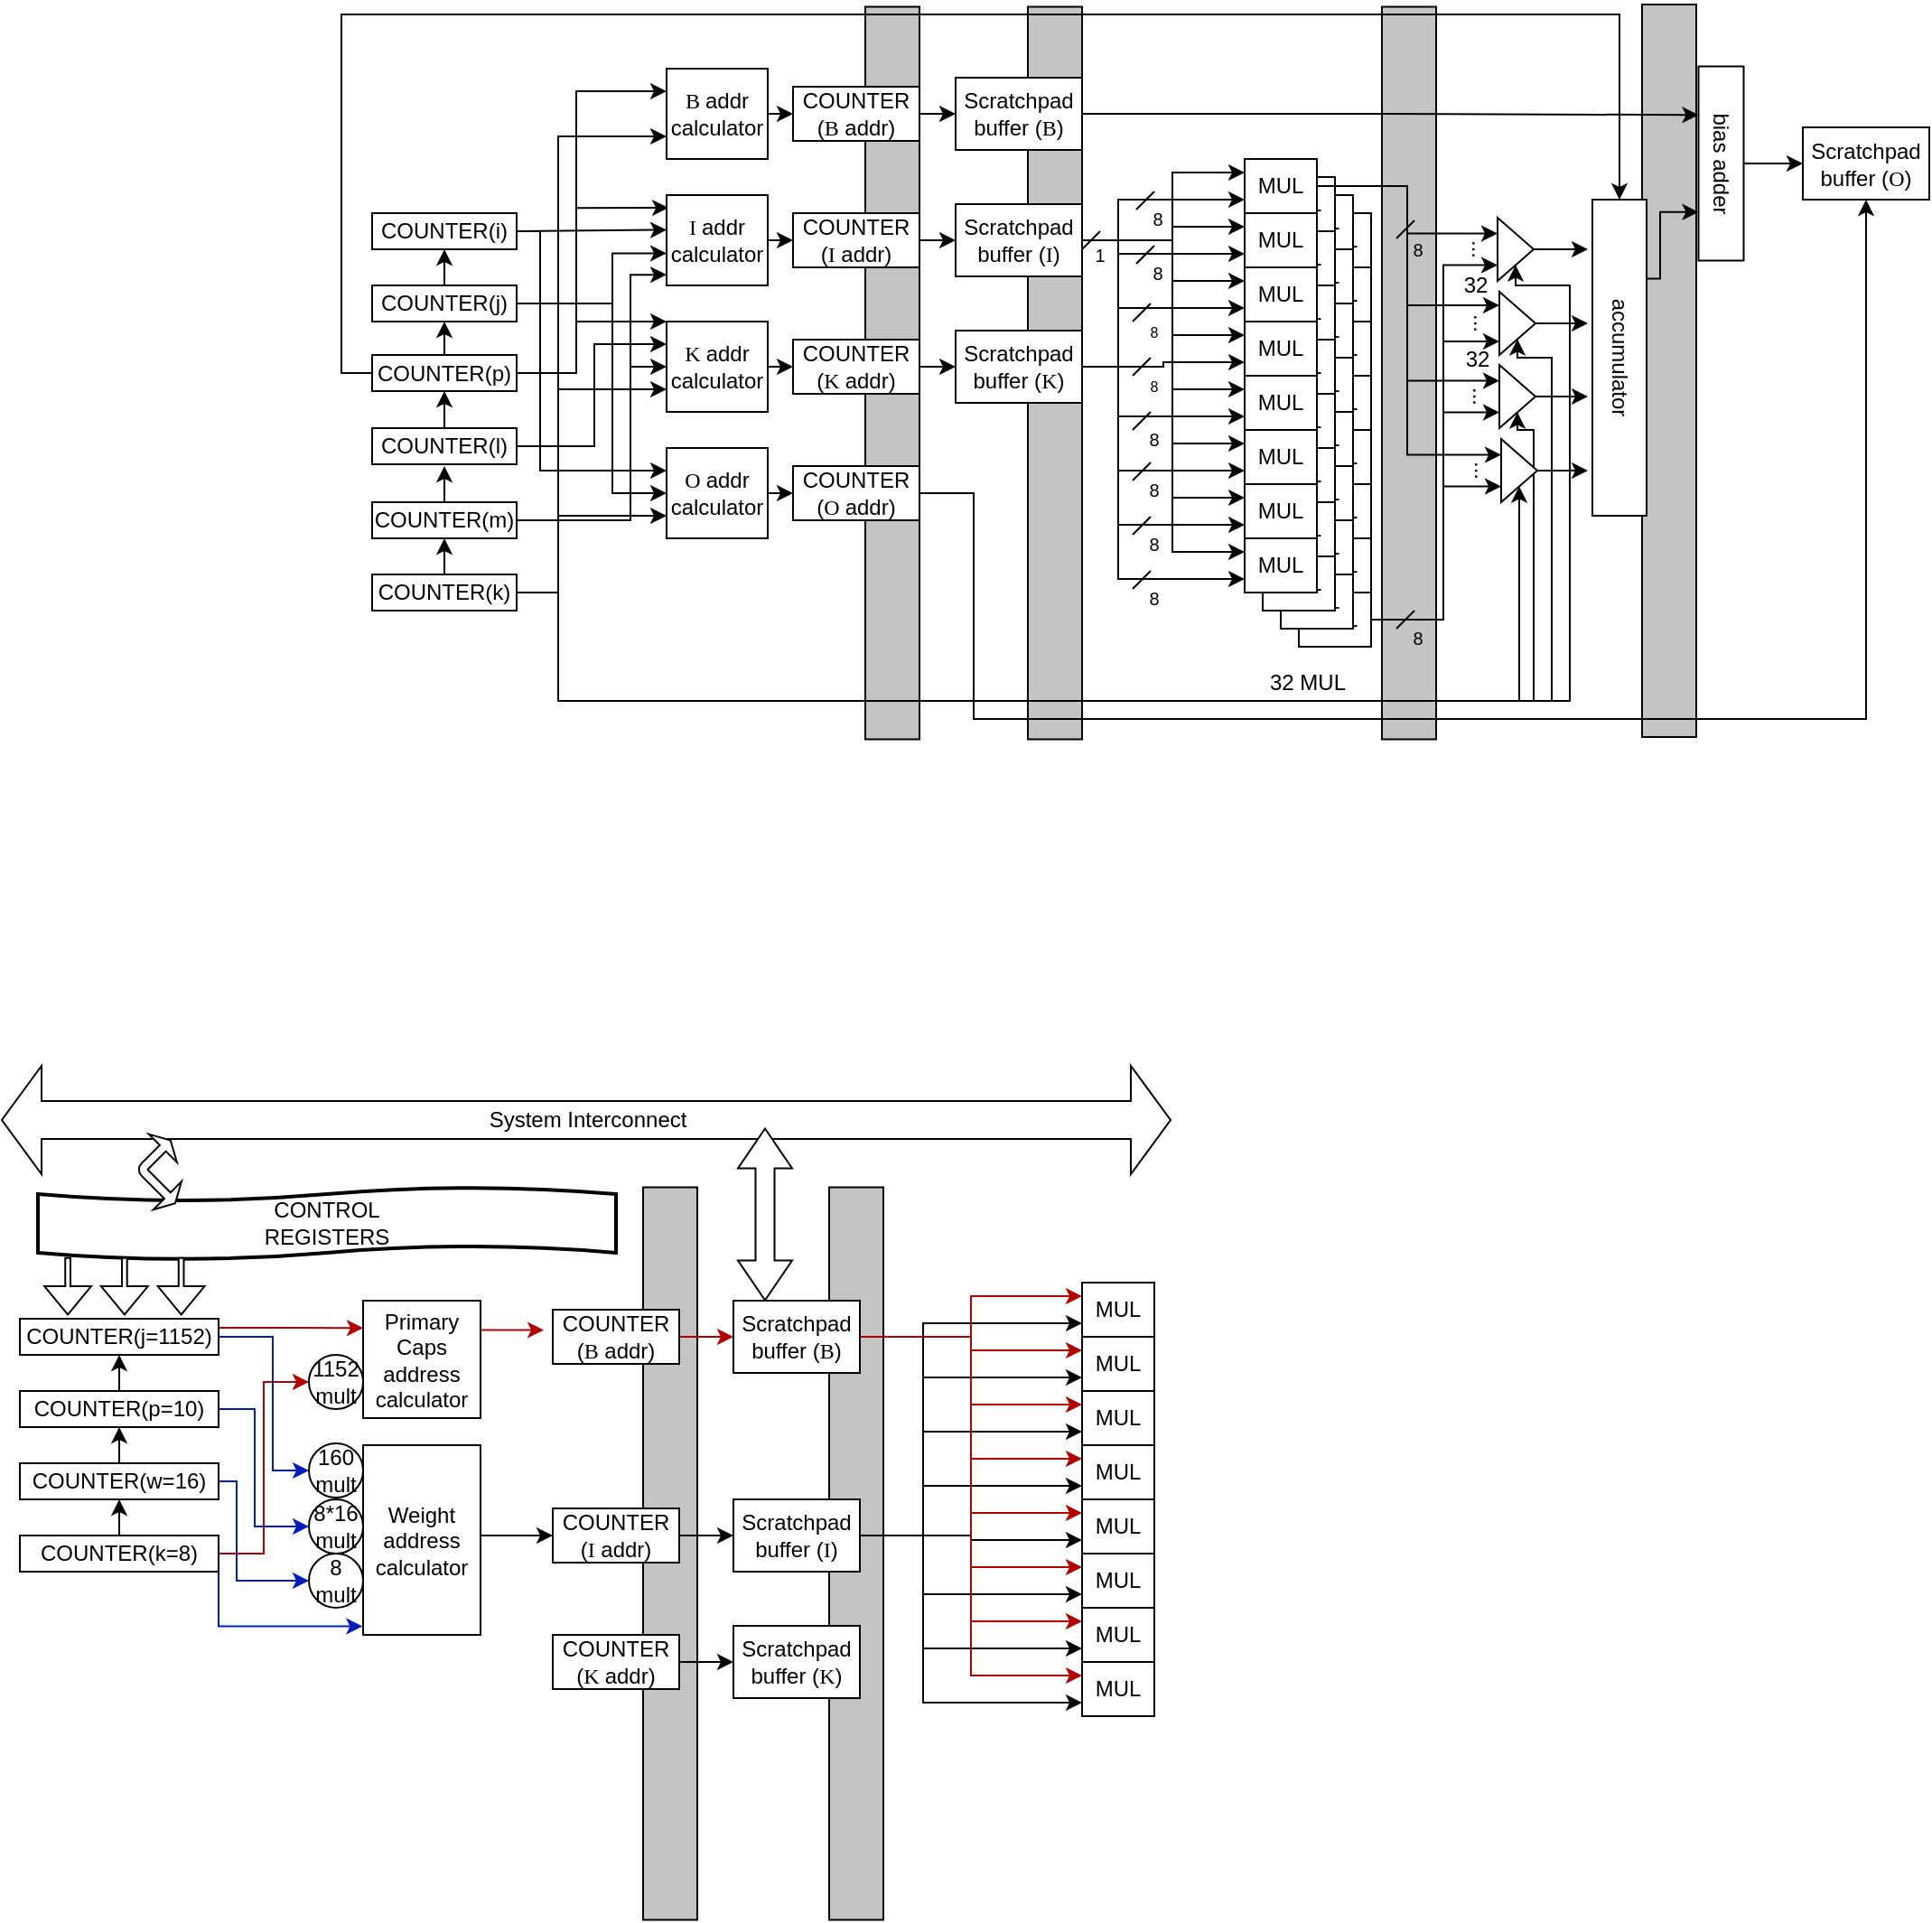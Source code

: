 <mxfile version="14.5.8" type="github" pages="3">
  <diagram id="HKG0bnk_BRrGaYvMKZTP" name="Page-1">
    <mxGraphModel dx="1707" dy="561" grid="1" gridSize="10" guides="1" tooltips="1" connect="1" arrows="1" fold="1" page="1" pageScale="1" pageWidth="827" pageHeight="1169" math="0" shadow="0">
      <root>
        <mxCell id="0" />
        <mxCell id="1" parent="0" />
        <mxCell id="s8_o_wxNfZ0kV5NLu6gk-1" value="" style="rounded=0;whiteSpace=wrap;html=1;fillColor=#C4C4C4;" vertex="1" parent="1">
          <mxGeometry x="448" y="372.5" width="30" height="405.5" as="geometry" />
        </mxCell>
        <mxCell id="s8_o_wxNfZ0kV5NLu6gk-2" value="" style="rounded=0;whiteSpace=wrap;html=1;fillColor=#C4C4C4;" vertex="1" parent="1">
          <mxGeometry x="304" y="373.75" width="30" height="405.5" as="geometry" />
        </mxCell>
        <mxCell id="s8_o_wxNfZ0kV5NLu6gk-3" value="" style="rounded=0;whiteSpace=wrap;html=1;fillColor=#C4C4C4;" vertex="1" parent="1">
          <mxGeometry x="108" y="373.75" width="30" height="405.5" as="geometry" />
        </mxCell>
        <mxCell id="s8_o_wxNfZ0kV5NLu6gk-4" value="" style="rounded=0;whiteSpace=wrap;html=1;fillColor=#C4C4C4;" vertex="1" parent="1">
          <mxGeometry x="18" y="373.75" width="30" height="405.5" as="geometry" />
        </mxCell>
        <mxCell id="s8_o_wxNfZ0kV5NLu6gk-5" value="MUL" style="rounded=0;whiteSpace=wrap;html=1;" vertex="1" parent="1">
          <mxGeometry x="258" y="488" width="40" height="30" as="geometry" />
        </mxCell>
        <mxCell id="s8_o_wxNfZ0kV5NLu6gk-6" value="MUL" style="rounded=0;whiteSpace=wrap;html=1;" vertex="1" parent="1">
          <mxGeometry x="258" y="518" width="40" height="30" as="geometry" />
        </mxCell>
        <mxCell id="s8_o_wxNfZ0kV5NLu6gk-7" value="MUL" style="rounded=0;whiteSpace=wrap;html=1;" vertex="1" parent="1">
          <mxGeometry x="258" y="548" width="40" height="30" as="geometry" />
        </mxCell>
        <mxCell id="s8_o_wxNfZ0kV5NLu6gk-8" value="MUL" style="rounded=0;whiteSpace=wrap;html=1;" vertex="1" parent="1">
          <mxGeometry x="258" y="578" width="40" height="30" as="geometry" />
        </mxCell>
        <mxCell id="s8_o_wxNfZ0kV5NLu6gk-9" value="MUL" style="rounded=0;whiteSpace=wrap;html=1;" vertex="1" parent="1">
          <mxGeometry x="258" y="608" width="40" height="30" as="geometry" />
        </mxCell>
        <mxCell id="s8_o_wxNfZ0kV5NLu6gk-10" value="MUL" style="rounded=0;whiteSpace=wrap;html=1;" vertex="1" parent="1">
          <mxGeometry x="258" y="638" width="40" height="30" as="geometry" />
        </mxCell>
        <mxCell id="s8_o_wxNfZ0kV5NLu6gk-11" value="MUL" style="rounded=0;whiteSpace=wrap;html=1;" vertex="1" parent="1">
          <mxGeometry x="258" y="668" width="40" height="30" as="geometry" />
        </mxCell>
        <mxCell id="s8_o_wxNfZ0kV5NLu6gk-12" style="edgeStyle=orthogonalEdgeStyle;rounded=0;orthogonalLoop=1;jettySize=auto;html=1;exitX=1;exitY=0.5;exitDx=0;exitDy=0;entryX=0;entryY=0.75;entryDx=0;entryDy=0;" edge="1" parent="1" source="s8_o_wxNfZ0kV5NLu6gk-16" target="s8_o_wxNfZ0kV5NLu6gk-127">
          <mxGeometry relative="1" as="geometry">
            <Array as="points">
              <mxPoint x="338" y="713" />
              <mxPoint x="338" y="517" />
            </Array>
          </mxGeometry>
        </mxCell>
        <mxCell id="s8_o_wxNfZ0kV5NLu6gk-13" style="edgeStyle=orthogonalEdgeStyle;rounded=0;orthogonalLoop=1;jettySize=auto;html=1;exitX=1;exitY=0.5;exitDx=0;exitDy=0;entryX=0.75;entryY=0;entryDx=0;entryDy=0;" edge="1" parent="1" source="s8_o_wxNfZ0kV5NLu6gk-16" target="s8_o_wxNfZ0kV5NLu6gk-129">
          <mxGeometry relative="1" as="geometry">
            <Array as="points">
              <mxPoint x="338" y="713" />
              <mxPoint x="338" y="559" />
            </Array>
          </mxGeometry>
        </mxCell>
        <mxCell id="s8_o_wxNfZ0kV5NLu6gk-14" style="edgeStyle=orthogonalEdgeStyle;rounded=0;orthogonalLoop=1;jettySize=auto;html=1;exitX=1;exitY=0.5;exitDx=0;exitDy=0;entryX=0;entryY=0.75;entryDx=0;entryDy=0;" edge="1" parent="1" source="s8_o_wxNfZ0kV5NLu6gk-16" target="s8_o_wxNfZ0kV5NLu6gk-137">
          <mxGeometry relative="1" as="geometry">
            <Array as="points">
              <mxPoint x="338" y="713" />
              <mxPoint x="338" y="639" />
            </Array>
          </mxGeometry>
        </mxCell>
        <mxCell id="s8_o_wxNfZ0kV5NLu6gk-15" style="edgeStyle=orthogonalEdgeStyle;rounded=0;orthogonalLoop=1;jettySize=auto;html=1;exitX=1;exitY=0.5;exitDx=0;exitDy=0;entryX=0;entryY=0.75;entryDx=0;entryDy=0;" edge="1" parent="1" source="s8_o_wxNfZ0kV5NLu6gk-16" target="s8_o_wxNfZ0kV5NLu6gk-134">
          <mxGeometry relative="1" as="geometry">
            <Array as="points">
              <mxPoint x="338" y="713" />
              <mxPoint x="338" y="598" />
            </Array>
          </mxGeometry>
        </mxCell>
        <mxCell id="s8_o_wxNfZ0kV5NLu6gk-16" value="MUL" style="rounded=0;whiteSpace=wrap;html=1;" vertex="1" parent="1">
          <mxGeometry x="258" y="698" width="40" height="30" as="geometry" />
        </mxCell>
        <mxCell id="s8_o_wxNfZ0kV5NLu6gk-17" value="MUL" style="rounded=0;whiteSpace=wrap;html=1;" vertex="1" parent="1">
          <mxGeometry x="248" y="478" width="40" height="30" as="geometry" />
        </mxCell>
        <mxCell id="s8_o_wxNfZ0kV5NLu6gk-18" value="MUL" style="rounded=0;whiteSpace=wrap;html=1;" vertex="1" parent="1">
          <mxGeometry x="248" y="508" width="40" height="30" as="geometry" />
        </mxCell>
        <mxCell id="s8_o_wxNfZ0kV5NLu6gk-19" value="MUL" style="rounded=0;whiteSpace=wrap;html=1;" vertex="1" parent="1">
          <mxGeometry x="248" y="538" width="40" height="30" as="geometry" />
        </mxCell>
        <mxCell id="s8_o_wxNfZ0kV5NLu6gk-20" value="MUL" style="rounded=0;whiteSpace=wrap;html=1;" vertex="1" parent="1">
          <mxGeometry x="248" y="568" width="40" height="30" as="geometry" />
        </mxCell>
        <mxCell id="s8_o_wxNfZ0kV5NLu6gk-21" value="MUL" style="rounded=0;whiteSpace=wrap;html=1;" vertex="1" parent="1">
          <mxGeometry x="248" y="598" width="40" height="30" as="geometry" />
        </mxCell>
        <mxCell id="s8_o_wxNfZ0kV5NLu6gk-22" value="MUL" style="rounded=0;whiteSpace=wrap;html=1;" vertex="1" parent="1">
          <mxGeometry x="248" y="628" width="40" height="30" as="geometry" />
        </mxCell>
        <mxCell id="s8_o_wxNfZ0kV5NLu6gk-23" value="MUL" style="rounded=0;whiteSpace=wrap;html=1;" vertex="1" parent="1">
          <mxGeometry x="248" y="658" width="40" height="30" as="geometry" />
        </mxCell>
        <mxCell id="s8_o_wxNfZ0kV5NLu6gk-24" value="MUL" style="rounded=0;whiteSpace=wrap;html=1;" vertex="1" parent="1">
          <mxGeometry x="248" y="688" width="40" height="30" as="geometry" />
        </mxCell>
        <mxCell id="s8_o_wxNfZ0kV5NLu6gk-25" value="MUL" style="rounded=0;whiteSpace=wrap;html=1;" vertex="1" parent="1">
          <mxGeometry x="238" y="468" width="40" height="30" as="geometry" />
        </mxCell>
        <mxCell id="s8_o_wxNfZ0kV5NLu6gk-26" value="MUL" style="rounded=0;whiteSpace=wrap;html=1;" vertex="1" parent="1">
          <mxGeometry x="238" y="498" width="40" height="30" as="geometry" />
        </mxCell>
        <mxCell id="s8_o_wxNfZ0kV5NLu6gk-27" value="MUL" style="rounded=0;whiteSpace=wrap;html=1;" vertex="1" parent="1">
          <mxGeometry x="238" y="528" width="40" height="30" as="geometry" />
        </mxCell>
        <mxCell id="s8_o_wxNfZ0kV5NLu6gk-28" value="MUL" style="rounded=0;whiteSpace=wrap;html=1;" vertex="1" parent="1">
          <mxGeometry x="238" y="558" width="40" height="30" as="geometry" />
        </mxCell>
        <mxCell id="s8_o_wxNfZ0kV5NLu6gk-29" value="MUL" style="rounded=0;whiteSpace=wrap;html=1;" vertex="1" parent="1">
          <mxGeometry x="238" y="588" width="40" height="30" as="geometry" />
        </mxCell>
        <mxCell id="s8_o_wxNfZ0kV5NLu6gk-30" value="MUL" style="rounded=0;whiteSpace=wrap;html=1;" vertex="1" parent="1">
          <mxGeometry x="238" y="618" width="40" height="30" as="geometry" />
        </mxCell>
        <mxCell id="s8_o_wxNfZ0kV5NLu6gk-31" value="MUL" style="rounded=0;whiteSpace=wrap;html=1;" vertex="1" parent="1">
          <mxGeometry x="238" y="648" width="40" height="30" as="geometry" />
        </mxCell>
        <mxCell id="s8_o_wxNfZ0kV5NLu6gk-32" value="MUL" style="rounded=0;whiteSpace=wrap;html=1;" vertex="1" parent="1">
          <mxGeometry x="238" y="678" width="40" height="30" as="geometry" />
        </mxCell>
        <mxCell id="s8_o_wxNfZ0kV5NLu6gk-33" style="edgeStyle=orthogonalEdgeStyle;rounded=0;orthogonalLoop=1;jettySize=auto;html=1;exitX=1;exitY=0.5;exitDx=0;exitDy=0;entryX=0.019;entryY=0.141;entryDx=0;entryDy=0;entryPerimeter=0;" edge="1" parent="1" source="s8_o_wxNfZ0kV5NLu6gk-38" target="s8_o_wxNfZ0kV5NLu6gk-63">
          <mxGeometry relative="1" as="geometry">
            <Array as="points">
              <mxPoint x="-142" y="577" />
              <mxPoint x="-142" y="485" />
            </Array>
          </mxGeometry>
        </mxCell>
        <mxCell id="s8_o_wxNfZ0kV5NLu6gk-34" style="edgeStyle=orthogonalEdgeStyle;rounded=0;orthogonalLoop=1;jettySize=auto;html=1;exitX=1;exitY=0.5;exitDx=0;exitDy=0;entryX=0;entryY=0;entryDx=0;entryDy=0;" edge="1" parent="1" source="s8_o_wxNfZ0kV5NLu6gk-38" target="s8_o_wxNfZ0kV5NLu6gk-66">
          <mxGeometry relative="1" as="geometry">
            <Array as="points">
              <mxPoint x="-142" y="577" />
              <mxPoint x="-142" y="548" />
            </Array>
          </mxGeometry>
        </mxCell>
        <mxCell id="s8_o_wxNfZ0kV5NLu6gk-35" style="edgeStyle=orthogonalEdgeStyle;rounded=0;orthogonalLoop=1;jettySize=auto;html=1;exitX=1;exitY=0.5;exitDx=0;exitDy=0;entryX=0;entryY=0.25;entryDx=0;entryDy=0;" edge="1" parent="1" source="s8_o_wxNfZ0kV5NLu6gk-38" target="s8_o_wxNfZ0kV5NLu6gk-147">
          <mxGeometry relative="1" as="geometry">
            <Array as="points">
              <mxPoint x="-142" y="577" />
              <mxPoint x="-142" y="421" />
            </Array>
          </mxGeometry>
        </mxCell>
        <mxCell id="s8_o_wxNfZ0kV5NLu6gk-36" style="edgeStyle=orthogonalEdgeStyle;rounded=0;orthogonalLoop=1;jettySize=auto;html=1;exitX=0.5;exitY=0;exitDx=0;exitDy=0;entryX=0.5;entryY=1;entryDx=0;entryDy=0;" edge="1" parent="1" source="s8_o_wxNfZ0kV5NLu6gk-38" target="s8_o_wxNfZ0kV5NLu6gk-58">
          <mxGeometry relative="1" as="geometry" />
        </mxCell>
        <mxCell id="s8_o_wxNfZ0kV5NLu6gk-37" style="edgeStyle=orthogonalEdgeStyle;rounded=0;orthogonalLoop=1;jettySize=auto;html=1;exitX=0;exitY=0.5;exitDx=0;exitDy=0;entryX=0;entryY=0.5;entryDx=0;entryDy=0;" edge="1" parent="1" source="s8_o_wxNfZ0kV5NLu6gk-38" target="s8_o_wxNfZ0kV5NLu6gk-139">
          <mxGeometry relative="1" as="geometry">
            <Array as="points">
              <mxPoint x="-272" y="577" />
              <mxPoint x="-272" y="378" />
              <mxPoint x="436" y="378" />
            </Array>
          </mxGeometry>
        </mxCell>
        <mxCell id="s8_o_wxNfZ0kV5NLu6gk-38" value="COUNTER(p)" style="rounded=0;whiteSpace=wrap;html=1;" vertex="1" parent="1">
          <mxGeometry x="-255" y="566.5" width="80" height="20" as="geometry" />
        </mxCell>
        <mxCell id="s8_o_wxNfZ0kV5NLu6gk-39" style="edgeStyle=orthogonalEdgeStyle;rounded=0;orthogonalLoop=1;jettySize=auto;html=1;exitX=0.5;exitY=0;exitDx=0;exitDy=0;entryX=0.5;entryY=1;entryDx=0;entryDy=0;" edge="1" parent="1" source="s8_o_wxNfZ0kV5NLu6gk-47" target="s8_o_wxNfZ0kV5NLu6gk-51">
          <mxGeometry relative="1" as="geometry" />
        </mxCell>
        <mxCell id="s8_o_wxNfZ0kV5NLu6gk-40" style="edgeStyle=orthogonalEdgeStyle;rounded=0;orthogonalLoop=1;jettySize=auto;html=1;exitX=1;exitY=0.5;exitDx=0;exitDy=0;entryX=0;entryY=0.75;entryDx=0;entryDy=0;" edge="1" parent="1" source="s8_o_wxNfZ0kV5NLu6gk-47" target="s8_o_wxNfZ0kV5NLu6gk-66">
          <mxGeometry relative="1" as="geometry">
            <Array as="points">
              <mxPoint x="-152" y="698" />
              <mxPoint x="-152" y="586" />
            </Array>
          </mxGeometry>
        </mxCell>
        <mxCell id="s8_o_wxNfZ0kV5NLu6gk-41" style="edgeStyle=orthogonalEdgeStyle;rounded=0;orthogonalLoop=1;jettySize=auto;html=1;exitX=1;exitY=0.5;exitDx=0;exitDy=0;" edge="1" parent="1" source="s8_o_wxNfZ0kV5NLu6gk-47" target="s8_o_wxNfZ0kV5NLu6gk-137">
          <mxGeometry relative="1" as="geometry">
            <Array as="points">
              <mxPoint x="-152" y="698" />
              <mxPoint x="-152" y="758" />
              <mxPoint x="380" y="758" />
            </Array>
          </mxGeometry>
        </mxCell>
        <mxCell id="s8_o_wxNfZ0kV5NLu6gk-42" style="edgeStyle=orthogonalEdgeStyle;rounded=0;orthogonalLoop=1;jettySize=auto;html=1;exitX=1;exitY=0.5;exitDx=0;exitDy=0;entryX=0.5;entryY=1;entryDx=0;entryDy=0;" edge="1" parent="1" source="s8_o_wxNfZ0kV5NLu6gk-47" target="s8_o_wxNfZ0kV5NLu6gk-134">
          <mxGeometry relative="1" as="geometry">
            <Array as="points">
              <mxPoint x="-152" y="698" />
              <mxPoint x="-152" y="758" />
              <mxPoint x="388" y="758" />
              <mxPoint x="388" y="608" />
              <mxPoint x="379" y="608" />
            </Array>
          </mxGeometry>
        </mxCell>
        <mxCell id="s8_o_wxNfZ0kV5NLu6gk-43" style="edgeStyle=orthogonalEdgeStyle;rounded=0;orthogonalLoop=1;jettySize=auto;html=1;exitX=1;exitY=0.5;exitDx=0;exitDy=0;" edge="1" parent="1" source="s8_o_wxNfZ0kV5NLu6gk-47" target="s8_o_wxNfZ0kV5NLu6gk-131">
          <mxGeometry relative="1" as="geometry">
            <Array as="points">
              <mxPoint x="-152" y="698" />
              <mxPoint x="-152" y="758" />
              <mxPoint x="398" y="758" />
              <mxPoint x="398" y="568" />
              <mxPoint x="379" y="568" />
            </Array>
          </mxGeometry>
        </mxCell>
        <mxCell id="s8_o_wxNfZ0kV5NLu6gk-44" style="edgeStyle=orthogonalEdgeStyle;rounded=0;orthogonalLoop=1;jettySize=auto;html=1;exitX=1;exitY=0.5;exitDx=0;exitDy=0;entryX=0.5;entryY=1;entryDx=0;entryDy=0;" edge="1" parent="1" source="s8_o_wxNfZ0kV5NLu6gk-47" target="s8_o_wxNfZ0kV5NLu6gk-127">
          <mxGeometry relative="1" as="geometry">
            <Array as="points">
              <mxPoint x="-152" y="698" />
              <mxPoint x="-152" y="758" />
              <mxPoint x="408" y="758" />
              <mxPoint x="408" y="528" />
              <mxPoint x="378" y="528" />
            </Array>
          </mxGeometry>
        </mxCell>
        <mxCell id="s8_o_wxNfZ0kV5NLu6gk-45" style="edgeStyle=orthogonalEdgeStyle;rounded=0;orthogonalLoop=1;jettySize=auto;html=1;exitX=1;exitY=0.5;exitDx=0;exitDy=0;entryX=0;entryY=0.75;entryDx=0;entryDy=0;" edge="1" parent="1" source="s8_o_wxNfZ0kV5NLu6gk-47" target="s8_o_wxNfZ0kV5NLu6gk-147">
          <mxGeometry relative="1" as="geometry">
            <Array as="points">
              <mxPoint x="-152" y="698" />
              <mxPoint x="-152" y="446" />
            </Array>
          </mxGeometry>
        </mxCell>
        <mxCell id="s8_o_wxNfZ0kV5NLu6gk-46" style="edgeStyle=orthogonalEdgeStyle;rounded=0;orthogonalLoop=1;jettySize=auto;html=1;exitX=1;exitY=0.25;exitDx=0;exitDy=0;entryX=0;entryY=0.75;entryDx=0;entryDy=0;" edge="1" parent="1" source="s8_o_wxNfZ0kV5NLu6gk-47" target="s8_o_wxNfZ0kV5NLu6gk-141">
          <mxGeometry relative="1" as="geometry">
            <Array as="points">
              <mxPoint x="-175" y="698" />
              <mxPoint x="-152" y="698" />
              <mxPoint x="-152" y="656" />
            </Array>
          </mxGeometry>
        </mxCell>
        <mxCell id="s8_o_wxNfZ0kV5NLu6gk-47" value="COUNTER(k)" style="rounded=0;whiteSpace=wrap;html=1;" vertex="1" parent="1">
          <mxGeometry x="-255" y="688" width="80" height="20" as="geometry" />
        </mxCell>
        <mxCell id="s8_o_wxNfZ0kV5NLu6gk-48" style="edgeStyle=orthogonalEdgeStyle;rounded=0;orthogonalLoop=1;jettySize=auto;html=1;exitX=0.5;exitY=0;exitDx=0;exitDy=0;" edge="1" parent="1" source="s8_o_wxNfZ0kV5NLu6gk-51">
          <mxGeometry relative="1" as="geometry">
            <mxPoint x="-215" y="628" as="targetPoint" />
          </mxGeometry>
        </mxCell>
        <mxCell id="s8_o_wxNfZ0kV5NLu6gk-49" style="edgeStyle=orthogonalEdgeStyle;rounded=0;orthogonalLoop=1;jettySize=auto;html=1;exitX=1;exitY=0.5;exitDx=0;exitDy=0;entryX=0;entryY=0.881;entryDx=0;entryDy=0;entryPerimeter=0;" edge="1" parent="1" source="s8_o_wxNfZ0kV5NLu6gk-51" target="s8_o_wxNfZ0kV5NLu6gk-63">
          <mxGeometry relative="1" as="geometry">
            <Array as="points">
              <mxPoint x="-112" y="658" />
              <mxPoint x="-112" y="522" />
            </Array>
          </mxGeometry>
        </mxCell>
        <mxCell id="s8_o_wxNfZ0kV5NLu6gk-50" style="edgeStyle=orthogonalEdgeStyle;rounded=0;orthogonalLoop=1;jettySize=auto;html=1;exitX=1;exitY=0.5;exitDx=0;exitDy=0;entryX=0;entryY=0.5;entryDx=0;entryDy=0;" edge="1" parent="1" source="s8_o_wxNfZ0kV5NLu6gk-51" target="s8_o_wxNfZ0kV5NLu6gk-66">
          <mxGeometry relative="1" as="geometry">
            <Array as="points">
              <mxPoint x="-112" y="658" />
              <mxPoint x="-112" y="573" />
            </Array>
          </mxGeometry>
        </mxCell>
        <mxCell id="s8_o_wxNfZ0kV5NLu6gk-51" value="COUNTER(m)" style="rounded=0;whiteSpace=wrap;html=1;" vertex="1" parent="1">
          <mxGeometry x="-255" y="648" width="80" height="20" as="geometry" />
        </mxCell>
        <mxCell id="s8_o_wxNfZ0kV5NLu6gk-52" style="edgeStyle=orthogonalEdgeStyle;rounded=0;orthogonalLoop=1;jettySize=auto;html=1;exitX=1;exitY=0.5;exitDx=0;exitDy=0;entryX=0;entryY=0.25;entryDx=0;entryDy=0;" edge="1" parent="1" source="s8_o_wxNfZ0kV5NLu6gk-54" target="s8_o_wxNfZ0kV5NLu6gk-66">
          <mxGeometry relative="1" as="geometry">
            <Array as="points">
              <mxPoint x="-132" y="617" />
              <mxPoint x="-132" y="561" />
            </Array>
          </mxGeometry>
        </mxCell>
        <mxCell id="s8_o_wxNfZ0kV5NLu6gk-53" style="edgeStyle=orthogonalEdgeStyle;rounded=0;orthogonalLoop=1;jettySize=auto;html=1;exitX=0.5;exitY=0;exitDx=0;exitDy=0;entryX=0.5;entryY=1;entryDx=0;entryDy=0;" edge="1" parent="1" source="s8_o_wxNfZ0kV5NLu6gk-54" target="s8_o_wxNfZ0kV5NLu6gk-38">
          <mxGeometry relative="1" as="geometry" />
        </mxCell>
        <mxCell id="s8_o_wxNfZ0kV5NLu6gk-54" value="COUNTER(l)" style="rounded=0;whiteSpace=wrap;html=1;" vertex="1" parent="1">
          <mxGeometry x="-255" y="607" width="80" height="20" as="geometry" />
        </mxCell>
        <mxCell id="s8_o_wxNfZ0kV5NLu6gk-55" style="edgeStyle=orthogonalEdgeStyle;rounded=0;orthogonalLoop=1;jettySize=auto;html=1;exitX=1;exitY=0.5;exitDx=0;exitDy=0;entryX=0;entryY=0.644;entryDx=0;entryDy=0;entryPerimeter=0;" edge="1" parent="1" source="s8_o_wxNfZ0kV5NLu6gk-58" target="s8_o_wxNfZ0kV5NLu6gk-63">
          <mxGeometry relative="1" as="geometry">
            <Array as="points">
              <mxPoint x="-122" y="538" />
              <mxPoint x="-122" y="510" />
            </Array>
          </mxGeometry>
        </mxCell>
        <mxCell id="s8_o_wxNfZ0kV5NLu6gk-56" style="edgeStyle=orthogonalEdgeStyle;rounded=0;orthogonalLoop=1;jettySize=auto;html=1;exitX=1;exitY=0.5;exitDx=0;exitDy=0;entryX=0;entryY=0.5;entryDx=0;entryDy=0;" edge="1" parent="1" source="s8_o_wxNfZ0kV5NLu6gk-58" target="s8_o_wxNfZ0kV5NLu6gk-141">
          <mxGeometry relative="1" as="geometry">
            <Array as="points">
              <mxPoint x="-122" y="538" />
              <mxPoint x="-122" y="643" />
            </Array>
          </mxGeometry>
        </mxCell>
        <mxCell id="s8_o_wxNfZ0kV5NLu6gk-57" style="edgeStyle=orthogonalEdgeStyle;rounded=0;orthogonalLoop=1;jettySize=auto;html=1;exitX=0.5;exitY=0;exitDx=0;exitDy=0;entryX=0.5;entryY=1;entryDx=0;entryDy=0;" edge="1" parent="1" source="s8_o_wxNfZ0kV5NLu6gk-58" target="s8_o_wxNfZ0kV5NLu6gk-61">
          <mxGeometry relative="1" as="geometry" />
        </mxCell>
        <mxCell id="s8_o_wxNfZ0kV5NLu6gk-58" value="COUNTER(j)" style="rounded=0;whiteSpace=wrap;html=1;" vertex="1" parent="1">
          <mxGeometry x="-255" y="528" width="80" height="20" as="geometry" />
        </mxCell>
        <mxCell id="s8_o_wxNfZ0kV5NLu6gk-59" style="edgeStyle=orthogonalEdgeStyle;rounded=0;orthogonalLoop=1;jettySize=auto;html=1;exitX=1;exitY=0.5;exitDx=0;exitDy=0;entryX=0;entryY=0.385;entryDx=0;entryDy=0;entryPerimeter=0;" edge="1" parent="1" source="s8_o_wxNfZ0kV5NLu6gk-61" target="s8_o_wxNfZ0kV5NLu6gk-63">
          <mxGeometry relative="1" as="geometry">
            <Array as="points">
              <mxPoint x="-175" y="497" />
            </Array>
          </mxGeometry>
        </mxCell>
        <mxCell id="s8_o_wxNfZ0kV5NLu6gk-60" style="edgeStyle=orthogonalEdgeStyle;rounded=0;orthogonalLoop=1;jettySize=auto;html=1;exitX=1;exitY=0.5;exitDx=0;exitDy=0;entryX=0;entryY=0.25;entryDx=0;entryDy=0;" edge="1" parent="1" source="s8_o_wxNfZ0kV5NLu6gk-61" target="s8_o_wxNfZ0kV5NLu6gk-141">
          <mxGeometry relative="1" as="geometry">
            <Array as="points">
              <mxPoint x="-162" y="498" />
              <mxPoint x="-162" y="631" />
            </Array>
          </mxGeometry>
        </mxCell>
        <mxCell id="s8_o_wxNfZ0kV5NLu6gk-61" value="COUNTER(i)" style="rounded=0;whiteSpace=wrap;html=1;" vertex="1" parent="1">
          <mxGeometry x="-255" y="488" width="80" height="20" as="geometry" />
        </mxCell>
        <mxCell id="s8_o_wxNfZ0kV5NLu6gk-62" style="edgeStyle=orthogonalEdgeStyle;rounded=0;orthogonalLoop=1;jettySize=auto;html=1;exitX=1;exitY=0.5;exitDx=0;exitDy=0;entryX=0;entryY=0.5;entryDx=0;entryDy=0;" edge="1" parent="1" source="s8_o_wxNfZ0kV5NLu6gk-63" target="s8_o_wxNfZ0kV5NLu6gk-68">
          <mxGeometry relative="1" as="geometry" />
        </mxCell>
        <mxCell id="s8_o_wxNfZ0kV5NLu6gk-63" value="&lt;font face=&quot;Times New Roman&quot;&gt;I &lt;/font&gt;addr&lt;br&gt;calculator" style="rounded=0;whiteSpace=wrap;html=1;" vertex="1" parent="1">
          <mxGeometry x="-92" y="478" width="56" height="50" as="geometry" />
        </mxCell>
        <mxCell id="s8_o_wxNfZ0kV5NLu6gk-64" style="edgeStyle=orthogonalEdgeStyle;rounded=0;orthogonalLoop=1;jettySize=auto;html=1;exitX=0.5;exitY=1;exitDx=0;exitDy=0;" edge="1" parent="1" source="s8_o_wxNfZ0kV5NLu6gk-63" target="s8_o_wxNfZ0kV5NLu6gk-63">
          <mxGeometry relative="1" as="geometry" />
        </mxCell>
        <mxCell id="s8_o_wxNfZ0kV5NLu6gk-65" style="edgeStyle=orthogonalEdgeStyle;rounded=0;orthogonalLoop=1;jettySize=auto;html=1;exitX=1;exitY=0.5;exitDx=0;exitDy=0;entryX=0;entryY=0.5;entryDx=0;entryDy=0;" edge="1" parent="1" source="s8_o_wxNfZ0kV5NLu6gk-66" target="s8_o_wxNfZ0kV5NLu6gk-70">
          <mxGeometry relative="1" as="geometry" />
        </mxCell>
        <mxCell id="s8_o_wxNfZ0kV5NLu6gk-66" value="&lt;font face=&quot;Times New Roman&quot;&gt;K &lt;/font&gt;addr&lt;br&gt;calculator" style="rounded=0;whiteSpace=wrap;html=1;" vertex="1" parent="1">
          <mxGeometry x="-92" y="548" width="56" height="50" as="geometry" />
        </mxCell>
        <mxCell id="s8_o_wxNfZ0kV5NLu6gk-67" style="edgeStyle=orthogonalEdgeStyle;rounded=0;orthogonalLoop=1;jettySize=auto;html=1;exitX=1;exitY=0.5;exitDx=0;exitDy=0;entryX=0;entryY=0.5;entryDx=0;entryDy=0;" edge="1" parent="1" source="s8_o_wxNfZ0kV5NLu6gk-68" target="s8_o_wxNfZ0kV5NLu6gk-79">
          <mxGeometry relative="1" as="geometry" />
        </mxCell>
        <mxCell id="s8_o_wxNfZ0kV5NLu6gk-68" value="COUNTER&lt;br&gt;(&lt;font face=&quot;Times New Roman&quot;&gt;I&lt;/font&gt; addr)" style="rounded=0;whiteSpace=wrap;html=1;" vertex="1" parent="1">
          <mxGeometry x="-22" y="488" width="70" height="30" as="geometry" />
        </mxCell>
        <mxCell id="s8_o_wxNfZ0kV5NLu6gk-69" style="edgeStyle=orthogonalEdgeStyle;rounded=0;orthogonalLoop=1;jettySize=auto;html=1;exitX=1;exitY=0.5;exitDx=0;exitDy=0;entryX=0;entryY=0.5;entryDx=0;entryDy=0;" edge="1" parent="1" source="s8_o_wxNfZ0kV5NLu6gk-70" target="s8_o_wxNfZ0kV5NLu6gk-88">
          <mxGeometry relative="1" as="geometry" />
        </mxCell>
        <mxCell id="s8_o_wxNfZ0kV5NLu6gk-70" value="COUNTER&lt;br&gt;(&lt;font face=&quot;Times New Roman&quot;&gt;K &lt;/font&gt;addr)" style="rounded=0;whiteSpace=wrap;html=1;" vertex="1" parent="1">
          <mxGeometry x="-22" y="558" width="70" height="30" as="geometry" />
        </mxCell>
        <mxCell id="s8_o_wxNfZ0kV5NLu6gk-71" style="edgeStyle=orthogonalEdgeStyle;rounded=0;orthogonalLoop=1;jettySize=auto;html=1;exitX=1;exitY=0.5;exitDx=0;exitDy=0;entryX=0;entryY=0.25;entryDx=0;entryDy=0;" edge="1" parent="1" source="s8_o_wxNfZ0kV5NLu6gk-79" target="s8_o_wxNfZ0kV5NLu6gk-93">
          <mxGeometry relative="1" as="geometry">
            <Array as="points">
              <mxPoint x="188" y="503" />
              <mxPoint x="188" y="466" />
            </Array>
          </mxGeometry>
        </mxCell>
        <mxCell id="s8_o_wxNfZ0kV5NLu6gk-72" style="edgeStyle=orthogonalEdgeStyle;rounded=0;orthogonalLoop=1;jettySize=auto;html=1;exitX=1;exitY=0.5;exitDx=0;exitDy=0;entryX=0;entryY=0.25;entryDx=0;entryDy=0;" edge="1" parent="1" source="s8_o_wxNfZ0kV5NLu6gk-79" target="s8_o_wxNfZ0kV5NLu6gk-94">
          <mxGeometry relative="1" as="geometry">
            <Array as="points">
              <mxPoint x="188" y="503" />
              <mxPoint x="188" y="496" />
            </Array>
          </mxGeometry>
        </mxCell>
        <mxCell id="s8_o_wxNfZ0kV5NLu6gk-73" style="edgeStyle=orthogonalEdgeStyle;rounded=0;orthogonalLoop=1;jettySize=auto;html=1;exitX=1;exitY=0.5;exitDx=0;exitDy=0;entryX=0;entryY=0.25;entryDx=0;entryDy=0;" edge="1" parent="1" source="s8_o_wxNfZ0kV5NLu6gk-79" target="s8_o_wxNfZ0kV5NLu6gk-95">
          <mxGeometry relative="1" as="geometry">
            <Array as="points">
              <mxPoint x="188" y="503" />
              <mxPoint x="188" y="526" />
            </Array>
          </mxGeometry>
        </mxCell>
        <mxCell id="s8_o_wxNfZ0kV5NLu6gk-74" style="edgeStyle=orthogonalEdgeStyle;rounded=0;orthogonalLoop=1;jettySize=auto;html=1;exitX=1;exitY=0.5;exitDx=0;exitDy=0;entryX=0;entryY=0.25;entryDx=0;entryDy=0;" edge="1" parent="1" source="s8_o_wxNfZ0kV5NLu6gk-79" target="s8_o_wxNfZ0kV5NLu6gk-96">
          <mxGeometry relative="1" as="geometry">
            <Array as="points">
              <mxPoint x="188" y="503" />
              <mxPoint x="188" y="556" />
            </Array>
          </mxGeometry>
        </mxCell>
        <mxCell id="s8_o_wxNfZ0kV5NLu6gk-75" style="edgeStyle=orthogonalEdgeStyle;rounded=0;orthogonalLoop=1;jettySize=auto;html=1;exitX=1;exitY=0.5;exitDx=0;exitDy=0;entryX=0;entryY=0.25;entryDx=0;entryDy=0;" edge="1" parent="1" source="s8_o_wxNfZ0kV5NLu6gk-79" target="s8_o_wxNfZ0kV5NLu6gk-97">
          <mxGeometry relative="1" as="geometry">
            <Array as="points">
              <mxPoint x="188" y="503" />
              <mxPoint x="188" y="586" />
            </Array>
          </mxGeometry>
        </mxCell>
        <mxCell id="s8_o_wxNfZ0kV5NLu6gk-76" style="edgeStyle=orthogonalEdgeStyle;rounded=0;orthogonalLoop=1;jettySize=auto;html=1;exitX=1;exitY=0.5;exitDx=0;exitDy=0;entryX=0;entryY=0.25;entryDx=0;entryDy=0;" edge="1" parent="1" source="s8_o_wxNfZ0kV5NLu6gk-79" target="s8_o_wxNfZ0kV5NLu6gk-98">
          <mxGeometry relative="1" as="geometry">
            <Array as="points">
              <mxPoint x="188" y="503" />
              <mxPoint x="188" y="616" />
            </Array>
          </mxGeometry>
        </mxCell>
        <mxCell id="s8_o_wxNfZ0kV5NLu6gk-77" style="edgeStyle=orthogonalEdgeStyle;rounded=0;orthogonalLoop=1;jettySize=auto;html=1;exitX=1;exitY=0.5;exitDx=0;exitDy=0;entryX=0;entryY=0.25;entryDx=0;entryDy=0;" edge="1" parent="1" source="s8_o_wxNfZ0kV5NLu6gk-79" target="s8_o_wxNfZ0kV5NLu6gk-99">
          <mxGeometry relative="1" as="geometry">
            <Array as="points">
              <mxPoint x="188" y="503" />
              <mxPoint x="188" y="646" />
            </Array>
          </mxGeometry>
        </mxCell>
        <mxCell id="s8_o_wxNfZ0kV5NLu6gk-78" style="edgeStyle=orthogonalEdgeStyle;rounded=0;orthogonalLoop=1;jettySize=auto;html=1;exitX=1;exitY=0.5;exitDx=0;exitDy=0;entryX=0;entryY=0.25;entryDx=0;entryDy=0;" edge="1" parent="1" source="s8_o_wxNfZ0kV5NLu6gk-79" target="s8_o_wxNfZ0kV5NLu6gk-100">
          <mxGeometry relative="1" as="geometry">
            <Array as="points">
              <mxPoint x="188" y="503" />
              <mxPoint x="188" y="676" />
            </Array>
          </mxGeometry>
        </mxCell>
        <mxCell id="s8_o_wxNfZ0kV5NLu6gk-79" value="Scratchpad&lt;br&gt;buffer (&lt;font face=&quot;Times New Roman&quot;&gt;I&lt;/font&gt;)" style="rounded=0;whiteSpace=wrap;html=1;" vertex="1" parent="1">
          <mxGeometry x="68" y="483" width="70" height="40" as="geometry" />
        </mxCell>
        <mxCell id="s8_o_wxNfZ0kV5NLu6gk-80" style="edgeStyle=orthogonalEdgeStyle;rounded=0;orthogonalLoop=1;jettySize=auto;html=1;exitX=1;exitY=0.5;exitDx=0;exitDy=0;entryX=0;entryY=0.75;entryDx=0;entryDy=0;" edge="1" parent="1" source="s8_o_wxNfZ0kV5NLu6gk-88" target="s8_o_wxNfZ0kV5NLu6gk-93">
          <mxGeometry relative="1" as="geometry">
            <Array as="points">
              <mxPoint x="158" y="573" />
              <mxPoint x="158" y="481" />
            </Array>
          </mxGeometry>
        </mxCell>
        <mxCell id="s8_o_wxNfZ0kV5NLu6gk-81" style="edgeStyle=orthogonalEdgeStyle;rounded=0;orthogonalLoop=1;jettySize=auto;html=1;exitX=1;exitY=0.5;exitDx=0;exitDy=0;entryX=0;entryY=0.75;entryDx=0;entryDy=0;" edge="1" parent="1" source="s8_o_wxNfZ0kV5NLu6gk-88" target="s8_o_wxNfZ0kV5NLu6gk-94">
          <mxGeometry relative="1" as="geometry">
            <Array as="points">
              <mxPoint x="158" y="573" />
              <mxPoint x="158" y="511" />
            </Array>
          </mxGeometry>
        </mxCell>
        <mxCell id="s8_o_wxNfZ0kV5NLu6gk-82" style="edgeStyle=orthogonalEdgeStyle;rounded=0;orthogonalLoop=1;jettySize=auto;html=1;exitX=1;exitY=0.5;exitDx=0;exitDy=0;entryX=0;entryY=0.75;entryDx=0;entryDy=0;" edge="1" parent="1" source="s8_o_wxNfZ0kV5NLu6gk-88" target="s8_o_wxNfZ0kV5NLu6gk-95">
          <mxGeometry relative="1" as="geometry">
            <Array as="points">
              <mxPoint x="158" y="573" />
              <mxPoint x="158" y="541" />
            </Array>
          </mxGeometry>
        </mxCell>
        <mxCell id="s8_o_wxNfZ0kV5NLu6gk-83" style="edgeStyle=orthogonalEdgeStyle;rounded=0;orthogonalLoop=1;jettySize=auto;html=1;exitX=1;exitY=0.5;exitDx=0;exitDy=0;entryX=0;entryY=0.75;entryDx=0;entryDy=0;" edge="1" parent="1" source="s8_o_wxNfZ0kV5NLu6gk-88" target="s8_o_wxNfZ0kV5NLu6gk-96">
          <mxGeometry relative="1" as="geometry">
            <Array as="points">
              <mxPoint x="183" y="573" />
              <mxPoint x="183" y="571" />
            </Array>
          </mxGeometry>
        </mxCell>
        <mxCell id="s8_o_wxNfZ0kV5NLu6gk-84" style="edgeStyle=orthogonalEdgeStyle;rounded=0;orthogonalLoop=1;jettySize=auto;html=1;exitX=1;exitY=0.5;exitDx=0;exitDy=0;entryX=0;entryY=0.75;entryDx=0;entryDy=0;" edge="1" parent="1" source="s8_o_wxNfZ0kV5NLu6gk-88" target="s8_o_wxNfZ0kV5NLu6gk-97">
          <mxGeometry relative="1" as="geometry">
            <Array as="points">
              <mxPoint x="158" y="573" />
              <mxPoint x="158" y="601" />
            </Array>
          </mxGeometry>
        </mxCell>
        <mxCell id="s8_o_wxNfZ0kV5NLu6gk-85" style="edgeStyle=orthogonalEdgeStyle;rounded=0;orthogonalLoop=1;jettySize=auto;html=1;exitX=1;exitY=0.5;exitDx=0;exitDy=0;entryX=0;entryY=0.75;entryDx=0;entryDy=0;" edge="1" parent="1" source="s8_o_wxNfZ0kV5NLu6gk-88" target="s8_o_wxNfZ0kV5NLu6gk-98">
          <mxGeometry relative="1" as="geometry">
            <Array as="points">
              <mxPoint x="158" y="573" />
              <mxPoint x="158" y="631" />
            </Array>
          </mxGeometry>
        </mxCell>
        <mxCell id="s8_o_wxNfZ0kV5NLu6gk-86" style="edgeStyle=orthogonalEdgeStyle;rounded=0;orthogonalLoop=1;jettySize=auto;html=1;exitX=1;exitY=0.5;exitDx=0;exitDy=0;entryX=0;entryY=0.75;entryDx=0;entryDy=0;" edge="1" parent="1" source="s8_o_wxNfZ0kV5NLu6gk-88" target="s8_o_wxNfZ0kV5NLu6gk-99">
          <mxGeometry relative="1" as="geometry">
            <Array as="points">
              <mxPoint x="158" y="573" />
              <mxPoint x="158" y="661" />
            </Array>
          </mxGeometry>
        </mxCell>
        <mxCell id="s8_o_wxNfZ0kV5NLu6gk-87" style="edgeStyle=orthogonalEdgeStyle;rounded=0;orthogonalLoop=1;jettySize=auto;html=1;exitX=1;exitY=0.5;exitDx=0;exitDy=0;entryX=0;entryY=0.75;entryDx=0;entryDy=0;" edge="1" parent="1" source="s8_o_wxNfZ0kV5NLu6gk-88" target="s8_o_wxNfZ0kV5NLu6gk-100">
          <mxGeometry relative="1" as="geometry">
            <Array as="points">
              <mxPoint x="158" y="573" />
              <mxPoint x="158" y="691" />
            </Array>
          </mxGeometry>
        </mxCell>
        <mxCell id="s8_o_wxNfZ0kV5NLu6gk-88" value="Scratchpad&lt;br&gt;buffer (&lt;font face=&quot;Times New Roman&quot;&gt;K&lt;/font&gt;)" style="rounded=0;whiteSpace=wrap;html=1;" vertex="1" parent="1">
          <mxGeometry x="68" y="553" width="70" height="40" as="geometry" />
        </mxCell>
        <mxCell id="s8_o_wxNfZ0kV5NLu6gk-89" style="edgeStyle=orthogonalEdgeStyle;rounded=0;orthogonalLoop=1;jettySize=auto;html=1;exitX=1;exitY=0.5;exitDx=0;exitDy=0;entryX=0;entryY=0.25;entryDx=0;entryDy=0;" edge="1" parent="1" source="s8_o_wxNfZ0kV5NLu6gk-93" target="s8_o_wxNfZ0kV5NLu6gk-127">
          <mxGeometry relative="1" as="geometry">
            <Array as="points">
              <mxPoint x="318" y="473" />
              <mxPoint x="318" y="499" />
            </Array>
          </mxGeometry>
        </mxCell>
        <mxCell id="s8_o_wxNfZ0kV5NLu6gk-90" style="edgeStyle=orthogonalEdgeStyle;rounded=0;orthogonalLoop=1;jettySize=auto;html=1;exitX=1;exitY=0.5;exitDx=0;exitDy=0;entryX=0.25;entryY=0;entryDx=0;entryDy=0;" edge="1" parent="1" source="s8_o_wxNfZ0kV5NLu6gk-93" target="s8_o_wxNfZ0kV5NLu6gk-129">
          <mxGeometry relative="1" as="geometry">
            <Array as="points">
              <mxPoint x="318" y="473" />
              <mxPoint x="318" y="539" />
            </Array>
          </mxGeometry>
        </mxCell>
        <mxCell id="s8_o_wxNfZ0kV5NLu6gk-91" style="edgeStyle=orthogonalEdgeStyle;rounded=0;orthogonalLoop=1;jettySize=auto;html=1;exitX=1;exitY=0.5;exitDx=0;exitDy=0;entryX=0;entryY=0.25;entryDx=0;entryDy=0;" edge="1" parent="1" source="s8_o_wxNfZ0kV5NLu6gk-93" target="s8_o_wxNfZ0kV5NLu6gk-134">
          <mxGeometry relative="1" as="geometry">
            <Array as="points">
              <mxPoint x="318" y="473" />
              <mxPoint x="318" y="581" />
            </Array>
          </mxGeometry>
        </mxCell>
        <mxCell id="s8_o_wxNfZ0kV5NLu6gk-92" style="edgeStyle=orthogonalEdgeStyle;rounded=0;orthogonalLoop=1;jettySize=auto;html=1;exitX=1;exitY=0.5;exitDx=0;exitDy=0;entryX=0;entryY=0.25;entryDx=0;entryDy=0;" edge="1" parent="1" source="s8_o_wxNfZ0kV5NLu6gk-93" target="s8_o_wxNfZ0kV5NLu6gk-137">
          <mxGeometry relative="1" as="geometry">
            <Array as="points">
              <mxPoint x="318" y="473" />
              <mxPoint x="318" y="622" />
            </Array>
          </mxGeometry>
        </mxCell>
        <mxCell id="s8_o_wxNfZ0kV5NLu6gk-93" value="MUL" style="rounded=0;whiteSpace=wrap;html=1;" vertex="1" parent="1">
          <mxGeometry x="228" y="458" width="40" height="30" as="geometry" />
        </mxCell>
        <mxCell id="s8_o_wxNfZ0kV5NLu6gk-94" value="MUL" style="rounded=0;whiteSpace=wrap;html=1;" vertex="1" parent="1">
          <mxGeometry x="228" y="488" width="40" height="30" as="geometry" />
        </mxCell>
        <mxCell id="s8_o_wxNfZ0kV5NLu6gk-95" value="MUL" style="rounded=0;whiteSpace=wrap;html=1;" vertex="1" parent="1">
          <mxGeometry x="228" y="518" width="40" height="30" as="geometry" />
        </mxCell>
        <mxCell id="s8_o_wxNfZ0kV5NLu6gk-96" value="MUL" style="rounded=0;whiteSpace=wrap;html=1;" vertex="1" parent="1">
          <mxGeometry x="228" y="548" width="40" height="30" as="geometry" />
        </mxCell>
        <mxCell id="s8_o_wxNfZ0kV5NLu6gk-97" value="MUL" style="rounded=0;whiteSpace=wrap;html=1;" vertex="1" parent="1">
          <mxGeometry x="228" y="578" width="40" height="30" as="geometry" />
        </mxCell>
        <mxCell id="s8_o_wxNfZ0kV5NLu6gk-98" value="MUL" style="rounded=0;whiteSpace=wrap;html=1;" vertex="1" parent="1">
          <mxGeometry x="228" y="608" width="40" height="30" as="geometry" />
        </mxCell>
        <mxCell id="s8_o_wxNfZ0kV5NLu6gk-99" value="MUL" style="rounded=0;whiteSpace=wrap;html=1;" vertex="1" parent="1">
          <mxGeometry x="228" y="638" width="40" height="30" as="geometry" />
        </mxCell>
        <mxCell id="s8_o_wxNfZ0kV5NLu6gk-100" value="MUL" style="rounded=0;whiteSpace=wrap;html=1;" vertex="1" parent="1">
          <mxGeometry x="228" y="668" width="40" height="30" as="geometry" />
        </mxCell>
        <mxCell id="s8_o_wxNfZ0kV5NLu6gk-101" value="32" style="text;html=1;strokeColor=none;fillColor=none;align=center;verticalAlign=middle;whiteSpace=wrap;rounded=0;" vertex="1" parent="1">
          <mxGeometry x="336" y="518" width="40" height="20" as="geometry" />
        </mxCell>
        <mxCell id="s8_o_wxNfZ0kV5NLu6gk-102" value="32 MUL" style="text;html=1;strokeColor=none;fillColor=none;align=center;verticalAlign=middle;whiteSpace=wrap;rounded=0;" vertex="1" parent="1">
          <mxGeometry x="238" y="738" width="50" height="20" as="geometry" />
        </mxCell>
        <mxCell id="s8_o_wxNfZ0kV5NLu6gk-103" value="" style="endArrow=none;html=1;" edge="1" parent="1">
          <mxGeometry width="50" height="50" relative="1" as="geometry">
            <mxPoint x="176" y="686" as="sourcePoint" />
            <mxPoint x="166" y="696" as="targetPoint" />
          </mxGeometry>
        </mxCell>
        <mxCell id="s8_o_wxNfZ0kV5NLu6gk-104" value="&lt;font style=&quot;font-size: 10px&quot;&gt;8&lt;/font&gt;" style="text;html=1;strokeColor=none;fillColor=none;align=center;verticalAlign=middle;whiteSpace=wrap;rounded=0;" vertex="1" parent="1">
          <mxGeometry x="168" y="693" width="20" height="15" as="geometry" />
        </mxCell>
        <mxCell id="s8_o_wxNfZ0kV5NLu6gk-105" value="" style="endArrow=none;html=1;" edge="1" parent="1">
          <mxGeometry width="50" height="50" relative="1" as="geometry">
            <mxPoint x="176" y="656" as="sourcePoint" />
            <mxPoint x="166" y="666" as="targetPoint" />
          </mxGeometry>
        </mxCell>
        <mxCell id="s8_o_wxNfZ0kV5NLu6gk-106" value="&lt;font style=&quot;font-size: 10px&quot;&gt;8&lt;/font&gt;" style="text;html=1;strokeColor=none;fillColor=none;align=center;verticalAlign=middle;whiteSpace=wrap;rounded=0;" vertex="1" parent="1">
          <mxGeometry x="168" y="663" width="20" height="15" as="geometry" />
        </mxCell>
        <mxCell id="s8_o_wxNfZ0kV5NLu6gk-107" value="" style="endArrow=none;html=1;" edge="1" parent="1">
          <mxGeometry width="50" height="50" relative="1" as="geometry">
            <mxPoint x="176" y="626" as="sourcePoint" />
            <mxPoint x="166" y="636" as="targetPoint" />
          </mxGeometry>
        </mxCell>
        <mxCell id="s8_o_wxNfZ0kV5NLu6gk-108" value="&lt;font style=&quot;font-size: 10px&quot;&gt;8&lt;/font&gt;" style="text;html=1;strokeColor=none;fillColor=none;align=center;verticalAlign=middle;whiteSpace=wrap;rounded=0;" vertex="1" parent="1">
          <mxGeometry x="168" y="633" width="20" height="15" as="geometry" />
        </mxCell>
        <mxCell id="s8_o_wxNfZ0kV5NLu6gk-109" value="" style="endArrow=none;html=1;" edge="1" parent="1">
          <mxGeometry width="50" height="50" relative="1" as="geometry">
            <mxPoint x="176" y="598" as="sourcePoint" />
            <mxPoint x="166" y="608" as="targetPoint" />
          </mxGeometry>
        </mxCell>
        <mxCell id="s8_o_wxNfZ0kV5NLu6gk-110" value="&lt;font style=&quot;font-size: 10px&quot;&gt;8&lt;/font&gt;" style="text;html=1;strokeColor=none;fillColor=none;align=center;verticalAlign=middle;whiteSpace=wrap;rounded=0;" vertex="1" parent="1">
          <mxGeometry x="168" y="605" width="20" height="15" as="geometry" />
        </mxCell>
        <mxCell id="s8_o_wxNfZ0kV5NLu6gk-111" value="" style="endArrow=none;html=1;" edge="1" parent="1">
          <mxGeometry width="50" height="50" relative="1" as="geometry">
            <mxPoint x="176" y="568" as="sourcePoint" />
            <mxPoint x="166" y="578" as="targetPoint" />
          </mxGeometry>
        </mxCell>
        <mxCell id="s8_o_wxNfZ0kV5NLu6gk-112" value="&lt;font style=&quot;font-size: 8px&quot;&gt;8&lt;/font&gt;" style="text;html=1;strokeColor=none;fillColor=none;align=center;verticalAlign=middle;whiteSpace=wrap;rounded=0;" vertex="1" parent="1">
          <mxGeometry x="168" y="575" width="20" height="15" as="geometry" />
        </mxCell>
        <mxCell id="s8_o_wxNfZ0kV5NLu6gk-113" value="" style="endArrow=none;html=1;" edge="1" parent="1">
          <mxGeometry width="50" height="50" relative="1" as="geometry">
            <mxPoint x="176" y="538" as="sourcePoint" />
            <mxPoint x="166" y="548" as="targetPoint" />
          </mxGeometry>
        </mxCell>
        <mxCell id="s8_o_wxNfZ0kV5NLu6gk-114" value="&lt;font style=&quot;font-size: 8px&quot;&gt;8&lt;/font&gt;" style="text;html=1;strokeColor=none;fillColor=none;align=center;verticalAlign=middle;whiteSpace=wrap;rounded=0;" vertex="1" parent="1">
          <mxGeometry x="168" y="545" width="20" height="15" as="geometry" />
        </mxCell>
        <mxCell id="s8_o_wxNfZ0kV5NLu6gk-115" value="" style="endArrow=none;html=1;" edge="1" parent="1">
          <mxGeometry width="50" height="50" relative="1" as="geometry">
            <mxPoint x="178" y="506" as="sourcePoint" />
            <mxPoint x="168" y="516" as="targetPoint" />
          </mxGeometry>
        </mxCell>
        <mxCell id="s8_o_wxNfZ0kV5NLu6gk-116" value="&lt;font style=&quot;font-size: 10px&quot;&gt;8&lt;/font&gt;" style="text;html=1;strokeColor=none;fillColor=none;align=center;verticalAlign=middle;whiteSpace=wrap;rounded=0;" vertex="1" parent="1">
          <mxGeometry x="170" y="513" width="20" height="15" as="geometry" />
        </mxCell>
        <mxCell id="s8_o_wxNfZ0kV5NLu6gk-117" value="" style="endArrow=none;html=1;" edge="1" parent="1">
          <mxGeometry width="50" height="50" relative="1" as="geometry">
            <mxPoint x="178" y="476" as="sourcePoint" />
            <mxPoint x="168" y="486" as="targetPoint" />
          </mxGeometry>
        </mxCell>
        <mxCell id="s8_o_wxNfZ0kV5NLu6gk-118" value="&lt;font style=&quot;font-size: 10px&quot;&gt;8&lt;/font&gt;" style="text;html=1;strokeColor=none;fillColor=none;align=center;verticalAlign=middle;whiteSpace=wrap;rounded=0;" vertex="1" parent="1">
          <mxGeometry x="170" y="483" width="20" height="15" as="geometry" />
        </mxCell>
        <mxCell id="s8_o_wxNfZ0kV5NLu6gk-119" value="" style="endArrow=none;html=1;" edge="1" parent="1">
          <mxGeometry width="50" height="50" relative="1" as="geometry">
            <mxPoint x="148" y="498" as="sourcePoint" />
            <mxPoint x="138" y="508" as="targetPoint" />
          </mxGeometry>
        </mxCell>
        <mxCell id="s8_o_wxNfZ0kV5NLu6gk-120" value="&lt;font style=&quot;font-size: 10px&quot;&gt;1&lt;/font&gt;" style="text;html=1;strokeColor=none;fillColor=none;align=center;verticalAlign=middle;whiteSpace=wrap;rounded=0;" vertex="1" parent="1">
          <mxGeometry x="138" y="503" width="20" height="15" as="geometry" />
        </mxCell>
        <mxCell id="s8_o_wxNfZ0kV5NLu6gk-121" value="" style="endArrow=none;html=1;" edge="1" parent="1">
          <mxGeometry width="50" height="50" relative="1" as="geometry">
            <mxPoint x="322" y="708" as="sourcePoint" />
            <mxPoint x="312" y="718" as="targetPoint" />
          </mxGeometry>
        </mxCell>
        <mxCell id="s8_o_wxNfZ0kV5NLu6gk-122" value="&lt;font style=&quot;font-size: 10px&quot;&gt;8&lt;/font&gt;" style="text;html=1;strokeColor=none;fillColor=none;align=center;verticalAlign=middle;whiteSpace=wrap;rounded=0;" vertex="1" parent="1">
          <mxGeometry x="314" y="715" width="20" height="15" as="geometry" />
        </mxCell>
        <mxCell id="s8_o_wxNfZ0kV5NLu6gk-123" value="" style="endArrow=none;html=1;" edge="1" parent="1">
          <mxGeometry width="50" height="50" relative="1" as="geometry">
            <mxPoint x="322" y="492" as="sourcePoint" />
            <mxPoint x="312" y="502" as="targetPoint" />
          </mxGeometry>
        </mxCell>
        <mxCell id="s8_o_wxNfZ0kV5NLu6gk-124" value="&lt;font style=&quot;font-size: 10px&quot;&gt;8&lt;/font&gt;" style="text;html=1;strokeColor=none;fillColor=none;align=center;verticalAlign=middle;whiteSpace=wrap;rounded=0;" vertex="1" parent="1">
          <mxGeometry x="314" y="500.5" width="20" height="15" as="geometry" />
        </mxCell>
        <mxCell id="s8_o_wxNfZ0kV5NLu6gk-125" value="..." style="text;html=1;strokeColor=none;fillColor=none;align=center;verticalAlign=middle;whiteSpace=wrap;rounded=0;rotation=90;" vertex="1" parent="1">
          <mxGeometry x="338" y="498" width="40" height="20" as="geometry" />
        </mxCell>
        <mxCell id="s8_o_wxNfZ0kV5NLu6gk-126" style="edgeStyle=orthogonalEdgeStyle;rounded=0;orthogonalLoop=1;jettySize=auto;html=1;exitX=1;exitY=0.5;exitDx=0;exitDy=0;entryX=0.157;entryY=1.083;entryDx=0;entryDy=0;entryPerimeter=0;" edge="1" parent="1" source="s8_o_wxNfZ0kV5NLu6gk-127" target="s8_o_wxNfZ0kV5NLu6gk-139">
          <mxGeometry relative="1" as="geometry">
            <Array as="points">
              <mxPoint x="418" y="508" />
            </Array>
          </mxGeometry>
        </mxCell>
        <mxCell id="s8_o_wxNfZ0kV5NLu6gk-127" value="" style="triangle;whiteSpace=wrap;html=1;" vertex="1" parent="1">
          <mxGeometry x="368" y="490.5" width="20" height="35" as="geometry" />
        </mxCell>
        <mxCell id="s8_o_wxNfZ0kV5NLu6gk-128" value="32" style="text;html=1;strokeColor=none;fillColor=none;align=center;verticalAlign=middle;whiteSpace=wrap;rounded=0;" vertex="1" parent="1">
          <mxGeometry x="337" y="559" width="40" height="20" as="geometry" />
        </mxCell>
        <mxCell id="s8_o_wxNfZ0kV5NLu6gk-129" value="..." style="text;html=1;strokeColor=none;fillColor=none;align=center;verticalAlign=middle;whiteSpace=wrap;rounded=0;rotation=90;" vertex="1" parent="1">
          <mxGeometry x="339" y="539" width="40" height="20" as="geometry" />
        </mxCell>
        <mxCell id="s8_o_wxNfZ0kV5NLu6gk-130" style="edgeStyle=orthogonalEdgeStyle;rounded=0;orthogonalLoop=1;jettySize=auto;html=1;exitX=1;exitY=0.5;exitDx=0;exitDy=0;entryX=0.391;entryY=1.083;entryDx=0;entryDy=0;entryPerimeter=0;" edge="1" parent="1" source="s8_o_wxNfZ0kV5NLu6gk-131" target="s8_o_wxNfZ0kV5NLu6gk-139">
          <mxGeometry relative="1" as="geometry" />
        </mxCell>
        <mxCell id="s8_o_wxNfZ0kV5NLu6gk-131" value="" style="triangle;whiteSpace=wrap;html=1;" vertex="1" parent="1">
          <mxGeometry x="369" y="531.5" width="20" height="35" as="geometry" />
        </mxCell>
        <mxCell id="s8_o_wxNfZ0kV5NLu6gk-132" value="..." style="text;html=1;strokeColor=none;fillColor=none;align=center;verticalAlign=middle;whiteSpace=wrap;rounded=0;rotation=90;" vertex="1" parent="1">
          <mxGeometry x="339" y="579.5" width="40" height="20" as="geometry" />
        </mxCell>
        <mxCell id="s8_o_wxNfZ0kV5NLu6gk-133" style="edgeStyle=orthogonalEdgeStyle;rounded=0;orthogonalLoop=1;jettySize=auto;html=1;exitX=1;exitY=0.5;exitDx=0;exitDy=0;" edge="1" parent="1" source="s8_o_wxNfZ0kV5NLu6gk-134">
          <mxGeometry relative="1" as="geometry">
            <mxPoint x="418" y="590" as="targetPoint" />
          </mxGeometry>
        </mxCell>
        <mxCell id="s8_o_wxNfZ0kV5NLu6gk-134" value="" style="triangle;whiteSpace=wrap;html=1;" vertex="1" parent="1">
          <mxGeometry x="369" y="572" width="20" height="35" as="geometry" />
        </mxCell>
        <mxCell id="s8_o_wxNfZ0kV5NLu6gk-135" value="..." style="text;html=1;strokeColor=none;fillColor=none;align=center;verticalAlign=middle;whiteSpace=wrap;rounded=0;rotation=90;" vertex="1" parent="1">
          <mxGeometry x="340" y="620.5" width="40" height="20" as="geometry" />
        </mxCell>
        <mxCell id="s8_o_wxNfZ0kV5NLu6gk-136" style="edgeStyle=orthogonalEdgeStyle;rounded=0;orthogonalLoop=1;jettySize=auto;html=1;exitX=1;exitY=0.5;exitDx=0;exitDy=0;entryX=0.86;entryY=1.083;entryDx=0;entryDy=0;entryPerimeter=0;" edge="1" parent="1" source="s8_o_wxNfZ0kV5NLu6gk-137" target="s8_o_wxNfZ0kV5NLu6gk-139">
          <mxGeometry relative="1" as="geometry" />
        </mxCell>
        <mxCell id="s8_o_wxNfZ0kV5NLu6gk-137" value="" style="triangle;whiteSpace=wrap;html=1;" vertex="1" parent="1">
          <mxGeometry x="370" y="613" width="20" height="35" as="geometry" />
        </mxCell>
        <mxCell id="s8_o_wxNfZ0kV5NLu6gk-138" style="edgeStyle=orthogonalEdgeStyle;rounded=0;orthogonalLoop=1;jettySize=auto;html=1;exitX=0.25;exitY=0;exitDx=0;exitDy=0;entryX=0.75;entryY=1;entryDx=0;entryDy=0;" edge="1" parent="1" source="s8_o_wxNfZ0kV5NLu6gk-139" target="s8_o_wxNfZ0kV5NLu6gk-145">
          <mxGeometry relative="1" as="geometry">
            <Array as="points">
              <mxPoint x="458" y="524" />
              <mxPoint x="458" y="487" />
            </Array>
          </mxGeometry>
        </mxCell>
        <mxCell id="s8_o_wxNfZ0kV5NLu6gk-139" value="accumulator" style="rounded=0;whiteSpace=wrap;html=1;rotation=90;" vertex="1" parent="1">
          <mxGeometry x="348" y="553" width="175" height="30" as="geometry" />
        </mxCell>
        <mxCell id="s8_o_wxNfZ0kV5NLu6gk-140" style="edgeStyle=orthogonalEdgeStyle;rounded=0;orthogonalLoop=1;jettySize=auto;html=1;exitX=1;exitY=0.5;exitDx=0;exitDy=0;entryX=0;entryY=0.5;entryDx=0;entryDy=0;" edge="1" parent="1" source="s8_o_wxNfZ0kV5NLu6gk-141" target="s8_o_wxNfZ0kV5NLu6gk-143">
          <mxGeometry relative="1" as="geometry" />
        </mxCell>
        <mxCell id="s8_o_wxNfZ0kV5NLu6gk-141" value="&lt;font face=&quot;Times New Roman&quot;&gt;O&amp;nbsp;&lt;/font&gt;addr&lt;br&gt;calculator" style="rounded=0;whiteSpace=wrap;html=1;" vertex="1" parent="1">
          <mxGeometry x="-92" y="618" width="56" height="50" as="geometry" />
        </mxCell>
        <mxCell id="s8_o_wxNfZ0kV5NLu6gk-142" style="edgeStyle=orthogonalEdgeStyle;rounded=0;orthogonalLoop=1;jettySize=auto;html=1;exitX=1;exitY=0.5;exitDx=0;exitDy=0;entryX=0.5;entryY=1;entryDx=0;entryDy=0;" edge="1" parent="1" source="s8_o_wxNfZ0kV5NLu6gk-143" target="s8_o_wxNfZ0kV5NLu6gk-152">
          <mxGeometry relative="1" as="geometry">
            <Array as="points">
              <mxPoint x="78" y="643" />
              <mxPoint x="78" y="768" />
              <mxPoint x="572" y="768" />
            </Array>
          </mxGeometry>
        </mxCell>
        <mxCell id="s8_o_wxNfZ0kV5NLu6gk-143" value="COUNTER&lt;br&gt;(&lt;font face=&quot;Times New Roman&quot;&gt;O&amp;nbsp;&lt;/font&gt;addr)" style="rounded=0;whiteSpace=wrap;html=1;" vertex="1" parent="1">
          <mxGeometry x="-22" y="628" width="70" height="30" as="geometry" />
        </mxCell>
        <mxCell id="s8_o_wxNfZ0kV5NLu6gk-144" style="edgeStyle=orthogonalEdgeStyle;rounded=0;orthogonalLoop=1;jettySize=auto;html=1;exitX=0.5;exitY=0;exitDx=0;exitDy=0;entryX=0;entryY=0.5;entryDx=0;entryDy=0;" edge="1" parent="1" source="s8_o_wxNfZ0kV5NLu6gk-145" target="s8_o_wxNfZ0kV5NLu6gk-152">
          <mxGeometry relative="1" as="geometry" />
        </mxCell>
        <mxCell id="s8_o_wxNfZ0kV5NLu6gk-145" value="bias adder" style="rounded=0;whiteSpace=wrap;html=1;rotation=90;" vertex="1" parent="1">
          <mxGeometry x="438" y="448" width="107.5" height="25" as="geometry" />
        </mxCell>
        <mxCell id="s8_o_wxNfZ0kV5NLu6gk-146" style="edgeStyle=orthogonalEdgeStyle;rounded=0;orthogonalLoop=1;jettySize=auto;html=1;exitX=1;exitY=0.5;exitDx=0;exitDy=0;entryX=0;entryY=0.5;entryDx=0;entryDy=0;" edge="1" parent="1" source="s8_o_wxNfZ0kV5NLu6gk-147" target="s8_o_wxNfZ0kV5NLu6gk-149">
          <mxGeometry relative="1" as="geometry" />
        </mxCell>
        <mxCell id="s8_o_wxNfZ0kV5NLu6gk-147" value="&lt;font face=&quot;Times New Roman&quot;&gt;B&amp;nbsp;&lt;/font&gt;addr&lt;br&gt;calculator" style="rounded=0;whiteSpace=wrap;html=1;" vertex="1" parent="1">
          <mxGeometry x="-92" y="408" width="56" height="50" as="geometry" />
        </mxCell>
        <mxCell id="s8_o_wxNfZ0kV5NLu6gk-148" style="edgeStyle=orthogonalEdgeStyle;rounded=0;orthogonalLoop=1;jettySize=auto;html=1;exitX=1;exitY=0.5;exitDx=0;exitDy=0;entryX=0;entryY=0.5;entryDx=0;entryDy=0;" edge="1" parent="1" source="s8_o_wxNfZ0kV5NLu6gk-149" target="s8_o_wxNfZ0kV5NLu6gk-151">
          <mxGeometry relative="1" as="geometry" />
        </mxCell>
        <mxCell id="s8_o_wxNfZ0kV5NLu6gk-149" value="COUNTER&lt;br&gt;(&lt;font face=&quot;Times New Roman&quot;&gt;B&lt;/font&gt;&amp;nbsp;addr)" style="rounded=0;whiteSpace=wrap;html=1;" vertex="1" parent="1">
          <mxGeometry x="-22" y="418" width="70" height="30" as="geometry" />
        </mxCell>
        <mxCell id="s8_o_wxNfZ0kV5NLu6gk-150" style="edgeStyle=orthogonalEdgeStyle;rounded=0;orthogonalLoop=1;jettySize=auto;html=1;exitX=1;exitY=0.5;exitDx=0;exitDy=0;entryX=0.25;entryY=1;entryDx=0;entryDy=0;" edge="1" parent="1" source="s8_o_wxNfZ0kV5NLu6gk-151" target="s8_o_wxNfZ0kV5NLu6gk-145">
          <mxGeometry relative="1" as="geometry" />
        </mxCell>
        <mxCell id="s8_o_wxNfZ0kV5NLu6gk-151" value="Scratchpad&lt;br&gt;buffer (&lt;font face=&quot;Times New Roman&quot;&gt;B&lt;/font&gt;)" style="rounded=0;whiteSpace=wrap;html=1;" vertex="1" parent="1">
          <mxGeometry x="68" y="413" width="70" height="40" as="geometry" />
        </mxCell>
        <mxCell id="s8_o_wxNfZ0kV5NLu6gk-152" value="Scratchpad&lt;br&gt;buffer (&lt;font face=&quot;Times New Roman&quot;&gt;O&lt;/font&gt;)" style="rounded=0;whiteSpace=wrap;html=1;" vertex="1" parent="1">
          <mxGeometry x="537" y="440.5" width="70" height="40" as="geometry" />
        </mxCell>
        <mxCell id="s8_o_wxNfZ0kV5NLu6gk-155" style="edgeStyle=orthogonalEdgeStyle;rounded=0;orthogonalLoop=1;jettySize=auto;html=1;exitX=0.5;exitY=0;exitDx=0;exitDy=0;entryX=0.5;entryY=1;entryDx=0;entryDy=0;" edge="1" parent="1" source="s8_o_wxNfZ0kV5NLu6gk-156" target="s8_o_wxNfZ0kV5NLu6gk-158">
          <mxGeometry relative="1" as="geometry" />
        </mxCell>
        <mxCell id="s8_o_wxNfZ0kV5NLu6gk-188" style="edgeStyle=orthogonalEdgeStyle;rounded=0;orthogonalLoop=1;jettySize=auto;html=1;exitX=1;exitY=1;exitDx=0;exitDy=0;entryX=-0.005;entryY=0.955;entryDx=0;entryDy=0;entryPerimeter=0;fillColor=#0050ef;strokeColor=#001DBC;" edge="1" parent="1" source="s8_o_wxNfZ0kV5NLu6gk-156" target="s8_o_wxNfZ0kV5NLu6gk-180">
          <mxGeometry relative="1" as="geometry">
            <Array as="points">
              <mxPoint x="-340" y="1270" />
            </Array>
          </mxGeometry>
        </mxCell>
        <mxCell id="s8_o_wxNfZ0kV5NLu6gk-195" style="edgeStyle=orthogonalEdgeStyle;rounded=0;orthogonalLoop=1;jettySize=auto;html=1;exitX=1;exitY=0.5;exitDx=0;exitDy=0;entryX=0;entryY=0.5;entryDx=0;entryDy=0;fillColor=#e51400;strokeColor=#B20000;" edge="1" parent="1" source="s8_o_wxNfZ0kV5NLu6gk-156" target="s8_o_wxNfZ0kV5NLu6gk-175">
          <mxGeometry relative="1" as="geometry" />
        </mxCell>
        <mxCell id="s8_o_wxNfZ0kV5NLu6gk-156" value="COUNTER(k=8)" style="rounded=0;whiteSpace=wrap;html=1;" vertex="1" parent="1">
          <mxGeometry x="-450" y="1220" width="110" height="20" as="geometry" />
        </mxCell>
        <mxCell id="s8_o_wxNfZ0kV5NLu6gk-168" style="edgeStyle=orthogonalEdgeStyle;rounded=0;orthogonalLoop=1;jettySize=auto;html=1;exitX=0.5;exitY=0;exitDx=0;exitDy=0;entryX=0.5;entryY=1;entryDx=0;entryDy=0;" edge="1" parent="1" source="s8_o_wxNfZ0kV5NLu6gk-158" target="s8_o_wxNfZ0kV5NLu6gk-165">
          <mxGeometry relative="1" as="geometry" />
        </mxCell>
        <mxCell id="s8_o_wxNfZ0kV5NLu6gk-190" style="edgeStyle=orthogonalEdgeStyle;rounded=0;orthogonalLoop=1;jettySize=auto;html=1;exitX=1;exitY=0.5;exitDx=0;exitDy=0;entryX=0;entryY=0.5;entryDx=0;entryDy=0;fillColor=#0050ef;strokeColor=#001DBC;" edge="1" parent="1" source="s8_o_wxNfZ0kV5NLu6gk-158" target="s8_o_wxNfZ0kV5NLu6gk-185">
          <mxGeometry relative="1" as="geometry">
            <Array as="points">
              <mxPoint x="-330" y="1190" />
              <mxPoint x="-330" y="1245" />
            </Array>
          </mxGeometry>
        </mxCell>
        <mxCell id="s8_o_wxNfZ0kV5NLu6gk-158" value="COUNTER(w=16)" style="rounded=0;whiteSpace=wrap;html=1;" vertex="1" parent="1">
          <mxGeometry x="-450" y="1180" width="110" height="20" as="geometry" />
        </mxCell>
        <mxCell id="s8_o_wxNfZ0kV5NLu6gk-164" style="edgeStyle=orthogonalEdgeStyle;rounded=0;orthogonalLoop=1;jettySize=auto;html=1;exitX=0.5;exitY=0;exitDx=0;exitDy=0;entryX=0.5;entryY=1;entryDx=0;entryDy=0;" edge="1" parent="1" source="s8_o_wxNfZ0kV5NLu6gk-165" target="s8_o_wxNfZ0kV5NLu6gk-166">
          <mxGeometry relative="1" as="geometry" />
        </mxCell>
        <mxCell id="s8_o_wxNfZ0kV5NLu6gk-191" style="edgeStyle=orthogonalEdgeStyle;rounded=0;orthogonalLoop=1;jettySize=auto;html=1;exitX=1;exitY=0.5;exitDx=0;exitDy=0;entryX=0;entryY=0.5;entryDx=0;entryDy=0;fillColor=#0050ef;strokeColor=#001DBC;" edge="1" parent="1" source="s8_o_wxNfZ0kV5NLu6gk-165" target="s8_o_wxNfZ0kV5NLu6gk-186">
          <mxGeometry relative="1" as="geometry">
            <Array as="points">
              <mxPoint x="-320" y="1150" />
              <mxPoint x="-320" y="1215" />
            </Array>
          </mxGeometry>
        </mxCell>
        <mxCell id="s8_o_wxNfZ0kV5NLu6gk-165" value="COUNTER(p=10)" style="rounded=0;whiteSpace=wrap;html=1;" vertex="1" parent="1">
          <mxGeometry x="-450" y="1140" width="110" height="20" as="geometry" />
        </mxCell>
        <mxCell id="s8_o_wxNfZ0kV5NLu6gk-192" style="edgeStyle=orthogonalEdgeStyle;rounded=0;orthogonalLoop=1;jettySize=auto;html=1;exitX=1;exitY=0.5;exitDx=0;exitDy=0;entryX=0;entryY=0.5;entryDx=0;entryDy=0;fillColor=#0050ef;strokeColor=#001DBC;" edge="1" parent="1" source="s8_o_wxNfZ0kV5NLu6gk-166" target="s8_o_wxNfZ0kV5NLu6gk-189">
          <mxGeometry relative="1" as="geometry">
            <Array as="points">
              <mxPoint x="-310" y="1110" />
              <mxPoint x="-310" y="1184" />
            </Array>
          </mxGeometry>
        </mxCell>
        <mxCell id="s8_o_wxNfZ0kV5NLu6gk-193" style="edgeStyle=orthogonalEdgeStyle;rounded=0;orthogonalLoop=1;jettySize=auto;html=1;exitX=1;exitY=0.25;exitDx=0;exitDy=0;fillColor=#e51400;strokeColor=#B20000;" edge="1" parent="1" source="s8_o_wxNfZ0kV5NLu6gk-166">
          <mxGeometry relative="1" as="geometry">
            <mxPoint x="-260" y="1105.172" as="targetPoint" />
          </mxGeometry>
        </mxCell>
        <mxCell id="s8_o_wxNfZ0kV5NLu6gk-166" value="COUNTER(j=1152)" style="rounded=0;whiteSpace=wrap;html=1;" vertex="1" parent="1">
          <mxGeometry x="-450" y="1100" width="110" height="20" as="geometry" />
        </mxCell>
        <mxCell id="s8_o_wxNfZ0kV5NLu6gk-213" style="edgeStyle=orthogonalEdgeStyle;rounded=0;orthogonalLoop=1;jettySize=auto;html=1;exitX=1;exitY=0.25;exitDx=0;exitDy=0;fillColor=#e51400;strokeColor=#B20000;" edge="1" parent="1" source="s8_o_wxNfZ0kV5NLu6gk-169">
          <mxGeometry relative="1" as="geometry">
            <mxPoint x="-160" y="1106.552" as="targetPoint" />
          </mxGeometry>
        </mxCell>
        <mxCell id="s8_o_wxNfZ0kV5NLu6gk-169" value="Primary&lt;br&gt;Caps&lt;br&gt;address&lt;br&gt;calculator" style="whiteSpace=wrap;html=1;aspect=fixed;" vertex="1" parent="1">
          <mxGeometry x="-260" y="1090" width="65" height="65" as="geometry" />
        </mxCell>
        <mxCell id="s8_o_wxNfZ0kV5NLu6gk-175" value="1152 mult" style="ellipse;whiteSpace=wrap;html=1;aspect=fixed;" vertex="1" parent="1">
          <mxGeometry x="-290" y="1120" width="30" height="30" as="geometry" />
        </mxCell>
        <mxCell id="s8_o_wxNfZ0kV5NLu6gk-211" value="" style="edgeStyle=orthogonalEdgeStyle;rounded=0;orthogonalLoop=1;jettySize=auto;html=1;" edge="1" parent="1" source="s8_o_wxNfZ0kV5NLu6gk-180" target="s8_o_wxNfZ0kV5NLu6gk-199">
          <mxGeometry relative="1" as="geometry">
            <Array as="points">
              <mxPoint x="-190" y="1220" />
              <mxPoint x="-190" y="1220" />
            </Array>
          </mxGeometry>
        </mxCell>
        <mxCell id="s8_o_wxNfZ0kV5NLu6gk-180" value="&lt;span&gt;Weight&lt;/span&gt;&lt;br&gt;&lt;span&gt;address&lt;/span&gt;&lt;br&gt;&lt;span&gt;calculator&lt;/span&gt;" style="rounded=0;whiteSpace=wrap;html=1;" vertex="1" parent="1">
          <mxGeometry x="-260" y="1170" width="65" height="105" as="geometry" />
        </mxCell>
        <mxCell id="s8_o_wxNfZ0kV5NLu6gk-185" value="8 mult" style="ellipse;whiteSpace=wrap;html=1;aspect=fixed;" vertex="1" parent="1">
          <mxGeometry x="-290" y="1230" width="30" height="30" as="geometry" />
        </mxCell>
        <mxCell id="s8_o_wxNfZ0kV5NLu6gk-186" value="8*16&lt;br&gt;mult" style="ellipse;whiteSpace=wrap;html=1;aspect=fixed;" vertex="1" parent="1">
          <mxGeometry x="-290" y="1200" width="30" height="30" as="geometry" />
        </mxCell>
        <mxCell id="s8_o_wxNfZ0kV5NLu6gk-189" value="160&lt;br&gt;mult" style="ellipse;whiteSpace=wrap;html=1;aspect=fixed;" vertex="1" parent="1">
          <mxGeometry x="-290" y="1169" width="30" height="30" as="geometry" />
        </mxCell>
        <mxCell id="s8_o_wxNfZ0kV5NLu6gk-196" value="" style="rounded=0;whiteSpace=wrap;html=1;fillColor=#C4C4C4;" vertex="1" parent="1">
          <mxGeometry x="-2" y="1027.25" width="30" height="405.5" as="geometry" />
        </mxCell>
        <mxCell id="s8_o_wxNfZ0kV5NLu6gk-197" value="" style="rounded=0;whiteSpace=wrap;html=1;fillColor=#C4C4C4;" vertex="1" parent="1">
          <mxGeometry x="-105" y="1027.25" width="30" height="405.5" as="geometry" />
        </mxCell>
        <mxCell id="s8_o_wxNfZ0kV5NLu6gk-198" style="edgeStyle=orthogonalEdgeStyle;rounded=0;orthogonalLoop=1;jettySize=auto;html=1;exitX=1;exitY=0.5;exitDx=0;exitDy=0;entryX=0;entryY=0.5;entryDx=0;entryDy=0;" edge="1" parent="1" source="s8_o_wxNfZ0kV5NLu6gk-199" target="s8_o_wxNfZ0kV5NLu6gk-202">
          <mxGeometry relative="1" as="geometry" />
        </mxCell>
        <mxCell id="s8_o_wxNfZ0kV5NLu6gk-199" value="COUNTER&lt;br&gt;(&lt;font face=&quot;Times New Roman&quot;&gt;I&lt;/font&gt; addr)" style="rounded=0;whiteSpace=wrap;html=1;" vertex="1" parent="1">
          <mxGeometry x="-155" y="1205" width="70" height="30" as="geometry" />
        </mxCell>
        <mxCell id="s8_o_wxNfZ0kV5NLu6gk-200" style="edgeStyle=orthogonalEdgeStyle;rounded=0;orthogonalLoop=1;jettySize=auto;html=1;exitX=1;exitY=0.5;exitDx=0;exitDy=0;entryX=0;entryY=0.5;entryDx=0;entryDy=0;" edge="1" parent="1" source="s8_o_wxNfZ0kV5NLu6gk-201" target="s8_o_wxNfZ0kV5NLu6gk-203">
          <mxGeometry relative="1" as="geometry" />
        </mxCell>
        <mxCell id="s8_o_wxNfZ0kV5NLu6gk-201" value="COUNTER&lt;br&gt;(&lt;font face=&quot;Times New Roman&quot;&gt;K &lt;/font&gt;addr)" style="rounded=0;whiteSpace=wrap;html=1;" vertex="1" parent="1">
          <mxGeometry x="-155" y="1275" width="70" height="30" as="geometry" />
        </mxCell>
        <mxCell id="s8_o_wxNfZ0kV5NLu6gk-259" style="edgeStyle=orthogonalEdgeStyle;rounded=0;orthogonalLoop=1;jettySize=auto;html=1;exitX=1;exitY=0.5;exitDx=0;exitDy=0;entryX=0;entryY=0.75;entryDx=0;entryDy=0;" edge="1" parent="1" source="s8_o_wxNfZ0kV5NLu6gk-202" target="s8_o_wxNfZ0kV5NLu6gk-226">
          <mxGeometry relative="1" as="geometry">
            <Array as="points">
              <mxPoint x="50" y="1220" />
              <mxPoint x="50" y="1103" />
            </Array>
          </mxGeometry>
        </mxCell>
        <mxCell id="s8_o_wxNfZ0kV5NLu6gk-260" style="edgeStyle=orthogonalEdgeStyle;rounded=0;orthogonalLoop=1;jettySize=auto;html=1;exitX=1;exitY=0.5;exitDx=0;exitDy=0;entryX=0;entryY=0.75;entryDx=0;entryDy=0;" edge="1" parent="1" source="s8_o_wxNfZ0kV5NLu6gk-202" target="s8_o_wxNfZ0kV5NLu6gk-227">
          <mxGeometry relative="1" as="geometry">
            <Array as="points">
              <mxPoint x="50" y="1220" />
              <mxPoint x="50" y="1133" />
            </Array>
          </mxGeometry>
        </mxCell>
        <mxCell id="s8_o_wxNfZ0kV5NLu6gk-262" style="edgeStyle=orthogonalEdgeStyle;rounded=0;orthogonalLoop=1;jettySize=auto;html=1;exitX=1;exitY=0.5;exitDx=0;exitDy=0;entryX=0;entryY=0.75;entryDx=0;entryDy=0;" edge="1" parent="1" source="s8_o_wxNfZ0kV5NLu6gk-202" target="s8_o_wxNfZ0kV5NLu6gk-228">
          <mxGeometry relative="1" as="geometry">
            <Array as="points">
              <mxPoint x="50" y="1220" />
              <mxPoint x="50" y="1163" />
            </Array>
          </mxGeometry>
        </mxCell>
        <mxCell id="s8_o_wxNfZ0kV5NLu6gk-263" style="edgeStyle=orthogonalEdgeStyle;rounded=0;orthogonalLoop=1;jettySize=auto;html=1;exitX=1;exitY=0.5;exitDx=0;exitDy=0;entryX=0;entryY=0.75;entryDx=0;entryDy=0;" edge="1" parent="1" source="s8_o_wxNfZ0kV5NLu6gk-202" target="s8_o_wxNfZ0kV5NLu6gk-230">
          <mxGeometry relative="1" as="geometry" />
        </mxCell>
        <mxCell id="s8_o_wxNfZ0kV5NLu6gk-264" style="edgeStyle=orthogonalEdgeStyle;rounded=0;orthogonalLoop=1;jettySize=auto;html=1;exitX=1;exitY=0.5;exitDx=0;exitDy=0;entryX=0;entryY=0.75;entryDx=0;entryDy=0;" edge="1" parent="1" source="s8_o_wxNfZ0kV5NLu6gk-202" target="s8_o_wxNfZ0kV5NLu6gk-231">
          <mxGeometry relative="1" as="geometry">
            <Array as="points">
              <mxPoint x="50" y="1220" />
              <mxPoint x="50" y="1253" />
            </Array>
          </mxGeometry>
        </mxCell>
        <mxCell id="s8_o_wxNfZ0kV5NLu6gk-265" style="edgeStyle=orthogonalEdgeStyle;rounded=0;orthogonalLoop=1;jettySize=auto;html=1;exitX=1;exitY=0.5;exitDx=0;exitDy=0;entryX=0;entryY=0.75;entryDx=0;entryDy=0;" edge="1" parent="1" source="s8_o_wxNfZ0kV5NLu6gk-202" target="s8_o_wxNfZ0kV5NLu6gk-232">
          <mxGeometry relative="1" as="geometry">
            <Array as="points">
              <mxPoint x="50" y="1220" />
              <mxPoint x="50" y="1283" />
            </Array>
          </mxGeometry>
        </mxCell>
        <mxCell id="s8_o_wxNfZ0kV5NLu6gk-266" style="edgeStyle=orthogonalEdgeStyle;rounded=0;orthogonalLoop=1;jettySize=auto;html=1;exitX=1;exitY=0.5;exitDx=0;exitDy=0;entryX=0;entryY=0.75;entryDx=0;entryDy=0;" edge="1" parent="1" source="s8_o_wxNfZ0kV5NLu6gk-202" target="s8_o_wxNfZ0kV5NLu6gk-233">
          <mxGeometry relative="1" as="geometry">
            <Array as="points">
              <mxPoint x="50" y="1220" />
              <mxPoint x="50" y="1313" />
            </Array>
          </mxGeometry>
        </mxCell>
        <mxCell id="s8_o_wxNfZ0kV5NLu6gk-267" style="edgeStyle=orthogonalEdgeStyle;rounded=0;orthogonalLoop=1;jettySize=auto;html=1;exitX=1;exitY=0.5;exitDx=0;exitDy=0;entryX=0;entryY=0.75;entryDx=0;entryDy=0;" edge="1" parent="1" source="s8_o_wxNfZ0kV5NLu6gk-202" target="s8_o_wxNfZ0kV5NLu6gk-229">
          <mxGeometry relative="1" as="geometry">
            <Array as="points">
              <mxPoint x="50" y="1220" />
              <mxPoint x="50" y="1193" />
            </Array>
          </mxGeometry>
        </mxCell>
        <mxCell id="s8_o_wxNfZ0kV5NLu6gk-202" value="Scratchpad&lt;br&gt;buffer (&lt;font face=&quot;Times New Roman&quot;&gt;I&lt;/font&gt;)" style="rounded=0;whiteSpace=wrap;html=1;" vertex="1" parent="1">
          <mxGeometry x="-55" y="1200" width="70" height="40" as="geometry" />
        </mxCell>
        <mxCell id="s8_o_wxNfZ0kV5NLu6gk-203" value="Scratchpad&lt;br&gt;buffer (&lt;font face=&quot;Times New Roman&quot;&gt;K&lt;/font&gt;)" style="rounded=0;whiteSpace=wrap;html=1;" vertex="1" parent="1">
          <mxGeometry x="-55" y="1270" width="70" height="40" as="geometry" />
        </mxCell>
        <mxCell id="s8_o_wxNfZ0kV5NLu6gk-205" style="edgeStyle=orthogonalEdgeStyle;rounded=0;orthogonalLoop=1;jettySize=auto;html=1;exitX=1;exitY=0.5;exitDx=0;exitDy=0;entryX=0;entryY=0.5;entryDx=0;entryDy=0;fillColor=#e51400;strokeColor=#B20000;" edge="1" parent="1" source="s8_o_wxNfZ0kV5NLu6gk-206" target="s8_o_wxNfZ0kV5NLu6gk-207">
          <mxGeometry relative="1" as="geometry" />
        </mxCell>
        <mxCell id="s8_o_wxNfZ0kV5NLu6gk-206" value="COUNTER&lt;br&gt;(&lt;font face=&quot;Times New Roman&quot;&gt;B&lt;/font&gt;&amp;nbsp;addr)" style="rounded=0;whiteSpace=wrap;html=1;" vertex="1" parent="1">
          <mxGeometry x="-155" y="1095" width="70" height="30" as="geometry" />
        </mxCell>
        <mxCell id="s8_o_wxNfZ0kV5NLu6gk-251" style="edgeStyle=orthogonalEdgeStyle;rounded=0;orthogonalLoop=1;jettySize=auto;html=1;exitX=1;exitY=0.5;exitDx=0;exitDy=0;entryX=0;entryY=0.25;entryDx=0;entryDy=0;fillColor=#e51400;strokeColor=#B20000;" edge="1" parent="1" source="s8_o_wxNfZ0kV5NLu6gk-207" target="s8_o_wxNfZ0kV5NLu6gk-226">
          <mxGeometry relative="1" as="geometry" />
        </mxCell>
        <mxCell id="s8_o_wxNfZ0kV5NLu6gk-252" style="edgeStyle=orthogonalEdgeStyle;rounded=0;orthogonalLoop=1;jettySize=auto;html=1;exitX=1;exitY=0.5;exitDx=0;exitDy=0;entryX=0;entryY=0.25;entryDx=0;entryDy=0;fillColor=#e51400;strokeColor=#B20000;" edge="1" parent="1" source="s8_o_wxNfZ0kV5NLu6gk-207" target="s8_o_wxNfZ0kV5NLu6gk-227">
          <mxGeometry relative="1" as="geometry" />
        </mxCell>
        <mxCell id="s8_o_wxNfZ0kV5NLu6gk-253" style="edgeStyle=orthogonalEdgeStyle;rounded=0;orthogonalLoop=1;jettySize=auto;html=1;exitX=1;exitY=0.5;exitDx=0;exitDy=0;entryX=0;entryY=0.25;entryDx=0;entryDy=0;fillColor=#e51400;strokeColor=#B20000;" edge="1" parent="1" source="s8_o_wxNfZ0kV5NLu6gk-207" target="s8_o_wxNfZ0kV5NLu6gk-228">
          <mxGeometry relative="1" as="geometry" />
        </mxCell>
        <mxCell id="s8_o_wxNfZ0kV5NLu6gk-254" style="edgeStyle=orthogonalEdgeStyle;rounded=0;orthogonalLoop=1;jettySize=auto;html=1;exitX=1;exitY=0.5;exitDx=0;exitDy=0;entryX=0;entryY=0.25;entryDx=0;entryDy=0;fillColor=#e51400;strokeColor=#B20000;" edge="1" parent="1" source="s8_o_wxNfZ0kV5NLu6gk-207" target="s8_o_wxNfZ0kV5NLu6gk-229">
          <mxGeometry relative="1" as="geometry" />
        </mxCell>
        <mxCell id="s8_o_wxNfZ0kV5NLu6gk-255" style="edgeStyle=orthogonalEdgeStyle;rounded=0;orthogonalLoop=1;jettySize=auto;html=1;exitX=1;exitY=0.5;exitDx=0;exitDy=0;entryX=0;entryY=0.25;entryDx=0;entryDy=0;fillColor=#e51400;strokeColor=#B20000;" edge="1" parent="1" source="s8_o_wxNfZ0kV5NLu6gk-207" target="s8_o_wxNfZ0kV5NLu6gk-230">
          <mxGeometry relative="1" as="geometry" />
        </mxCell>
        <mxCell id="s8_o_wxNfZ0kV5NLu6gk-256" style="edgeStyle=orthogonalEdgeStyle;rounded=0;orthogonalLoop=1;jettySize=auto;html=1;exitX=1;exitY=0.5;exitDx=0;exitDy=0;entryX=0;entryY=0.25;entryDx=0;entryDy=0;fillColor=#e51400;strokeColor=#B20000;" edge="1" parent="1" source="s8_o_wxNfZ0kV5NLu6gk-207" target="s8_o_wxNfZ0kV5NLu6gk-231">
          <mxGeometry relative="1" as="geometry" />
        </mxCell>
        <mxCell id="s8_o_wxNfZ0kV5NLu6gk-257" style="edgeStyle=orthogonalEdgeStyle;rounded=0;orthogonalLoop=1;jettySize=auto;html=1;exitX=1;exitY=0.5;exitDx=0;exitDy=0;entryX=0;entryY=0.25;entryDx=0;entryDy=0;fillColor=#e51400;strokeColor=#B20000;" edge="1" parent="1" source="s8_o_wxNfZ0kV5NLu6gk-207" target="s8_o_wxNfZ0kV5NLu6gk-232">
          <mxGeometry relative="1" as="geometry" />
        </mxCell>
        <mxCell id="s8_o_wxNfZ0kV5NLu6gk-258" style="edgeStyle=orthogonalEdgeStyle;rounded=0;orthogonalLoop=1;jettySize=auto;html=1;exitX=1;exitY=0.5;exitDx=0;exitDy=0;entryX=0;entryY=0.25;entryDx=0;entryDy=0;fillColor=#e51400;strokeColor=#B20000;" edge="1" parent="1" source="s8_o_wxNfZ0kV5NLu6gk-207" target="s8_o_wxNfZ0kV5NLu6gk-233">
          <mxGeometry relative="1" as="geometry" />
        </mxCell>
        <mxCell id="s8_o_wxNfZ0kV5NLu6gk-207" value="Scratchpad&lt;br&gt;buffer (&lt;font face=&quot;Times New Roman&quot;&gt;B&lt;/font&gt;)" style="rounded=0;whiteSpace=wrap;html=1;" vertex="1" parent="1">
          <mxGeometry x="-55" y="1090" width="70" height="40" as="geometry" />
        </mxCell>
        <mxCell id="s8_o_wxNfZ0kV5NLu6gk-214" value="System Interconnect" style="html=1;shadow=0;dashed=0;align=center;verticalAlign=middle;shape=mxgraph.arrows2.twoWayArrow;dy=0.65;dx=22;" vertex="1" parent="1">
          <mxGeometry x="-460" y="960" width="647" height="60" as="geometry" />
        </mxCell>
        <mxCell id="s8_o_wxNfZ0kV5NLu6gk-217" value="" style="html=1;shadow=0;dashed=0;align=center;verticalAlign=middle;shape=mxgraph.arrows2.twoWayArrow;dy=0.65;dx=22;rotation=90;" vertex="1" parent="1">
          <mxGeometry x="-85" y="1027.25" width="95" height="30" as="geometry" />
        </mxCell>
        <mxCell id="s8_o_wxNfZ0kV5NLu6gk-218" value="CONTROL&lt;br&gt;REGISTERS" style="shape=tape;whiteSpace=wrap;html=1;strokeWidth=2;size=0.19" vertex="1" parent="1">
          <mxGeometry x="-440" y="1027.25" width="320" height="40" as="geometry" />
        </mxCell>
        <mxCell id="s8_o_wxNfZ0kV5NLu6gk-219" value="" style="html=1;shadow=0;dashed=0;align=center;verticalAlign=middle;shape=mxgraph.arrows2.bendDoubleArrow;dy=2.39;dx=6.03;arrowHead=22.03;rounded=1;rotation=-45;" vertex="1" parent="1">
          <mxGeometry x="-390" y="1000" width="33.79" height="37.42" as="geometry" />
        </mxCell>
        <mxCell id="s8_o_wxNfZ0kV5NLu6gk-220" value="" style="html=1;shadow=0;dashed=0;align=center;verticalAlign=middle;shape=mxgraph.arrows2.sharpArrow2;dy1=0.89;dx1=17.24;dx2=15.7;dy3=0.89;dx3=15.7;notch=0;rotation=90;" vertex="1" parent="1">
          <mxGeometry x="-407.76" y="1069.12" width="31.38" height="25.88" as="geometry" />
        </mxCell>
        <mxCell id="s8_o_wxNfZ0kV5NLu6gk-221" value="" style="html=1;shadow=0;dashed=0;align=center;verticalAlign=middle;shape=mxgraph.arrows2.sharpArrow2;dy1=0.89;dx1=17.24;dx2=15.7;dy3=0.89;dx3=15.7;notch=0;rotation=90;" vertex="1" parent="1">
          <mxGeometry x="-439.14" y="1069.12" width="31.38" height="25.88" as="geometry" />
        </mxCell>
        <mxCell id="s8_o_wxNfZ0kV5NLu6gk-222" value="" style="html=1;shadow=0;dashed=0;align=center;verticalAlign=middle;shape=mxgraph.arrows2.sharpArrow2;dy1=0.89;dx1=17.24;dx2=15.7;dy3=0.89;dx3=15.7;notch=0;rotation=90;" vertex="1" parent="1">
          <mxGeometry x="-376.38" y="1069.12" width="31.38" height="25.88" as="geometry" />
        </mxCell>
        <mxCell id="s8_o_wxNfZ0kV5NLu6gk-226" value="MUL" style="rounded=0;whiteSpace=wrap;html=1;" vertex="1" parent="1">
          <mxGeometry x="138" y="1080" width="40" height="30" as="geometry" />
        </mxCell>
        <mxCell id="s8_o_wxNfZ0kV5NLu6gk-227" value="MUL" style="rounded=0;whiteSpace=wrap;html=1;" vertex="1" parent="1">
          <mxGeometry x="138" y="1110" width="40" height="30" as="geometry" />
        </mxCell>
        <mxCell id="s8_o_wxNfZ0kV5NLu6gk-228" value="MUL" style="rounded=0;whiteSpace=wrap;html=1;" vertex="1" parent="1">
          <mxGeometry x="138" y="1140" width="40" height="30" as="geometry" />
        </mxCell>
        <mxCell id="s8_o_wxNfZ0kV5NLu6gk-229" value="MUL" style="rounded=0;whiteSpace=wrap;html=1;" vertex="1" parent="1">
          <mxGeometry x="138" y="1170" width="40" height="30" as="geometry" />
        </mxCell>
        <mxCell id="s8_o_wxNfZ0kV5NLu6gk-230" value="MUL" style="rounded=0;whiteSpace=wrap;html=1;" vertex="1" parent="1">
          <mxGeometry x="138" y="1200" width="40" height="30" as="geometry" />
        </mxCell>
        <mxCell id="s8_o_wxNfZ0kV5NLu6gk-231" value="MUL" style="rounded=0;whiteSpace=wrap;html=1;" vertex="1" parent="1">
          <mxGeometry x="138" y="1230" width="40" height="30" as="geometry" />
        </mxCell>
        <mxCell id="s8_o_wxNfZ0kV5NLu6gk-232" value="MUL" style="rounded=0;whiteSpace=wrap;html=1;" vertex="1" parent="1">
          <mxGeometry x="138" y="1260" width="40" height="30" as="geometry" />
        </mxCell>
        <mxCell id="s8_o_wxNfZ0kV5NLu6gk-233" value="MUL" style="rounded=0;whiteSpace=wrap;html=1;" vertex="1" parent="1">
          <mxGeometry x="138" y="1290" width="40" height="30" as="geometry" />
        </mxCell>
      </root>
    </mxGraphModel>
  </diagram>
  <diagram name="Page-2" id="SjJuOc_aoIA_xtqaResH">
    <mxGraphModel dx="1787" dy="509" grid="1" gridSize="10" guides="1" tooltips="1" connect="1" arrows="1" fold="1" page="1" pageScale="1" pageWidth="827" pageHeight="1169" math="0" shadow="0">
      <root>
        <mxCell id="vuKj1LUhj5jE1AkjWa0U-0" />
        <mxCell id="vuKj1LUhj5jE1AkjWa0U-1" parent="vuKj1LUhj5jE1AkjWa0U-0" />
        <mxCell id="vuKj1LUhj5jE1AkjWa0U-2" value="" style="rounded=0;whiteSpace=wrap;html=1;fillColor=#C4C4C4;" vertex="1" parent="vuKj1LUhj5jE1AkjWa0U-1">
          <mxGeometry x="270" y="24.5" width="20" height="405.5" as="geometry" />
        </mxCell>
        <mxCell id="vuKj1LUhj5jE1AkjWa0U-3" value="" style="rounded=0;whiteSpace=wrap;html=1;fillColor=#C4C4C4;" vertex="1" parent="vuKj1LUhj5jE1AkjWa0U-1">
          <mxGeometry x="150" y="25.75" width="20" height="405.5" as="geometry" />
        </mxCell>
        <mxCell id="vuKj1LUhj5jE1AkjWa0U-4" value="" style="rounded=0;whiteSpace=wrap;html=1;fillColor=#C4C4C4;" vertex="1" parent="vuKj1LUhj5jE1AkjWa0U-1">
          <mxGeometry x="-30" y="24.5" width="20" height="405.5" as="geometry" />
        </mxCell>
        <mxCell id="vuKj1LUhj5jE1AkjWa0U-5" value="" style="rounded=0;whiteSpace=wrap;html=1;fillColor=#C4C4C4;" vertex="1" parent="vuKj1LUhj5jE1AkjWa0U-1">
          <mxGeometry x="-140" y="25.75" width="20" height="405.5" as="geometry" />
        </mxCell>
        <mxCell id="vuKj1LUhj5jE1AkjWa0U-6" value="MUL" style="rounded=0;whiteSpace=wrap;html=1;" vertex="1" parent="vuKj1LUhj5jE1AkjWa0U-1">
          <mxGeometry x="100" y="140" width="40" height="30" as="geometry" />
        </mxCell>
        <mxCell id="vuKj1LUhj5jE1AkjWa0U-7" value="MUL" style="rounded=0;whiteSpace=wrap;html=1;" vertex="1" parent="vuKj1LUhj5jE1AkjWa0U-1">
          <mxGeometry x="100" y="170" width="40" height="30" as="geometry" />
        </mxCell>
        <mxCell id="vuKj1LUhj5jE1AkjWa0U-8" value="MUL" style="rounded=0;whiteSpace=wrap;html=1;" vertex="1" parent="vuKj1LUhj5jE1AkjWa0U-1">
          <mxGeometry x="100" y="200" width="40" height="30" as="geometry" />
        </mxCell>
        <mxCell id="vuKj1LUhj5jE1AkjWa0U-9" value="MUL" style="rounded=0;whiteSpace=wrap;html=1;" vertex="1" parent="vuKj1LUhj5jE1AkjWa0U-1">
          <mxGeometry x="100" y="230" width="40" height="30" as="geometry" />
        </mxCell>
        <mxCell id="vuKj1LUhj5jE1AkjWa0U-10" value="MUL" style="rounded=0;whiteSpace=wrap;html=1;" vertex="1" parent="vuKj1LUhj5jE1AkjWa0U-1">
          <mxGeometry x="100" y="260" width="40" height="30" as="geometry" />
        </mxCell>
        <mxCell id="vuKj1LUhj5jE1AkjWa0U-11" value="MUL" style="rounded=0;whiteSpace=wrap;html=1;" vertex="1" parent="vuKj1LUhj5jE1AkjWa0U-1">
          <mxGeometry x="100" y="290" width="40" height="30" as="geometry" />
        </mxCell>
        <mxCell id="vuKj1LUhj5jE1AkjWa0U-12" value="MUL" style="rounded=0;whiteSpace=wrap;html=1;" vertex="1" parent="vuKj1LUhj5jE1AkjWa0U-1">
          <mxGeometry x="100" y="320" width="40" height="30" as="geometry" />
        </mxCell>
        <mxCell id="vuKj1LUhj5jE1AkjWa0U-16" style="edgeStyle=orthogonalEdgeStyle;rounded=0;orthogonalLoop=1;jettySize=auto;html=1;exitX=1;exitY=0.5;exitDx=0;exitDy=0;entryX=0.75;entryY=1;entryDx=0;entryDy=0;" edge="1" parent="vuKj1LUhj5jE1AkjWa0U-1" source="vuKj1LUhj5jE1AkjWa0U-17" target="vuKj1LUhj5jE1AkjWa0U-140">
          <mxGeometry relative="1" as="geometry">
            <Array as="points">
              <mxPoint x="160" y="365" />
              <mxPoint x="160" y="274" />
            </Array>
            <mxPoint x="211" y="250.25" as="targetPoint" />
          </mxGeometry>
        </mxCell>
        <mxCell id="vuKj1LUhj5jE1AkjWa0U-17" value="MUL" style="rounded=0;whiteSpace=wrap;html=1;" vertex="1" parent="vuKj1LUhj5jE1AkjWa0U-1">
          <mxGeometry x="100" y="350" width="40" height="30" as="geometry" />
        </mxCell>
        <mxCell id="vuKj1LUhj5jE1AkjWa0U-18" value="MUL" style="rounded=0;whiteSpace=wrap;html=1;" vertex="1" parent="vuKj1LUhj5jE1AkjWa0U-1">
          <mxGeometry x="90" y="130" width="40" height="30" as="geometry" />
        </mxCell>
        <mxCell id="vuKj1LUhj5jE1AkjWa0U-19" value="MUL" style="rounded=0;whiteSpace=wrap;html=1;" vertex="1" parent="vuKj1LUhj5jE1AkjWa0U-1">
          <mxGeometry x="90" y="160" width="40" height="30" as="geometry" />
        </mxCell>
        <mxCell id="vuKj1LUhj5jE1AkjWa0U-20" value="MUL" style="rounded=0;whiteSpace=wrap;html=1;" vertex="1" parent="vuKj1LUhj5jE1AkjWa0U-1">
          <mxGeometry x="90" y="190" width="40" height="30" as="geometry" />
        </mxCell>
        <mxCell id="vuKj1LUhj5jE1AkjWa0U-21" value="MUL" style="rounded=0;whiteSpace=wrap;html=1;" vertex="1" parent="vuKj1LUhj5jE1AkjWa0U-1">
          <mxGeometry x="90" y="220" width="40" height="30" as="geometry" />
        </mxCell>
        <mxCell id="vuKj1LUhj5jE1AkjWa0U-22" value="MUL" style="rounded=0;whiteSpace=wrap;html=1;" vertex="1" parent="vuKj1LUhj5jE1AkjWa0U-1">
          <mxGeometry x="90" y="250" width="40" height="30" as="geometry" />
        </mxCell>
        <mxCell id="vuKj1LUhj5jE1AkjWa0U-23" value="MUL" style="rounded=0;whiteSpace=wrap;html=1;" vertex="1" parent="vuKj1LUhj5jE1AkjWa0U-1">
          <mxGeometry x="90" y="280" width="40" height="30" as="geometry" />
        </mxCell>
        <mxCell id="vuKj1LUhj5jE1AkjWa0U-24" value="MUL" style="rounded=0;whiteSpace=wrap;html=1;" vertex="1" parent="vuKj1LUhj5jE1AkjWa0U-1">
          <mxGeometry x="90" y="310" width="40" height="30" as="geometry" />
        </mxCell>
        <mxCell id="vuKj1LUhj5jE1AkjWa0U-25" value="MUL" style="rounded=0;whiteSpace=wrap;html=1;" vertex="1" parent="vuKj1LUhj5jE1AkjWa0U-1">
          <mxGeometry x="90" y="340" width="40" height="30" as="geometry" />
        </mxCell>
        <mxCell id="vuKj1LUhj5jE1AkjWa0U-26" value="MUL" style="rounded=0;whiteSpace=wrap;html=1;" vertex="1" parent="vuKj1LUhj5jE1AkjWa0U-1">
          <mxGeometry x="80" y="120" width="40" height="30" as="geometry" />
        </mxCell>
        <mxCell id="vuKj1LUhj5jE1AkjWa0U-27" value="MUL" style="rounded=0;whiteSpace=wrap;html=1;" vertex="1" parent="vuKj1LUhj5jE1AkjWa0U-1">
          <mxGeometry x="80" y="150" width="40" height="30" as="geometry" />
        </mxCell>
        <mxCell id="vuKj1LUhj5jE1AkjWa0U-28" value="MUL" style="rounded=0;whiteSpace=wrap;html=1;" vertex="1" parent="vuKj1LUhj5jE1AkjWa0U-1">
          <mxGeometry x="80" y="180" width="40" height="30" as="geometry" />
        </mxCell>
        <mxCell id="vuKj1LUhj5jE1AkjWa0U-29" value="MUL" style="rounded=0;whiteSpace=wrap;html=1;" vertex="1" parent="vuKj1LUhj5jE1AkjWa0U-1">
          <mxGeometry x="80" y="210" width="40" height="30" as="geometry" />
        </mxCell>
        <mxCell id="vuKj1LUhj5jE1AkjWa0U-30" value="MUL" style="rounded=0;whiteSpace=wrap;html=1;" vertex="1" parent="vuKj1LUhj5jE1AkjWa0U-1">
          <mxGeometry x="80" y="240" width="40" height="30" as="geometry" />
        </mxCell>
        <mxCell id="vuKj1LUhj5jE1AkjWa0U-31" value="MUL" style="rounded=0;whiteSpace=wrap;html=1;" vertex="1" parent="vuKj1LUhj5jE1AkjWa0U-1">
          <mxGeometry x="80" y="270" width="40" height="30" as="geometry" />
        </mxCell>
        <mxCell id="vuKj1LUhj5jE1AkjWa0U-32" value="MUL" style="rounded=0;whiteSpace=wrap;html=1;" vertex="1" parent="vuKj1LUhj5jE1AkjWa0U-1">
          <mxGeometry x="80" y="300" width="40" height="30" as="geometry" />
        </mxCell>
        <mxCell id="vuKj1LUhj5jE1AkjWa0U-33" value="MUL" style="rounded=0;whiteSpace=wrap;html=1;" vertex="1" parent="vuKj1LUhj5jE1AkjWa0U-1">
          <mxGeometry x="80" y="330" width="40" height="30" as="geometry" />
        </mxCell>
        <mxCell id="vuKj1LUhj5jE1AkjWa0U-37" style="edgeStyle=orthogonalEdgeStyle;rounded=0;orthogonalLoop=1;jettySize=auto;html=1;exitX=0.5;exitY=0;exitDx=0;exitDy=0;entryX=0.5;entryY=1;entryDx=0;entryDy=0;" edge="1" parent="vuKj1LUhj5jE1AkjWa0U-1" source="vuKj1LUhj5jE1AkjWa0U-39" target="vuKj1LUhj5jE1AkjWa0U-59">
          <mxGeometry relative="1" as="geometry" />
        </mxCell>
        <mxCell id="vuKj1LUhj5jE1AkjWa0U-165" style="edgeStyle=orthogonalEdgeStyle;rounded=0;orthogonalLoop=1;jettySize=auto;html=1;exitX=1;exitY=0.5;exitDx=0;exitDy=0;entryX=0;entryY=0.25;entryDx=0;entryDy=0;" edge="1" parent="vuKj1LUhj5jE1AkjWa0U-1" source="vuKj1LUhj5jE1AkjWa0U-39" target="vuKj1LUhj5jE1AkjWa0U-64">
          <mxGeometry relative="1" as="geometry">
            <Array as="points">
              <mxPoint x="-310" y="234" />
              <mxPoint x="-310" y="143" />
            </Array>
          </mxGeometry>
        </mxCell>
        <mxCell id="vuKj1LUhj5jE1AkjWa0U-176" style="edgeStyle=orthogonalEdgeStyle;rounded=0;orthogonalLoop=1;jettySize=auto;html=1;exitX=1;exitY=0.5;exitDx=0;exitDy=0;entryX=0;entryY=0.25;entryDx=0;entryDy=0;" edge="1" parent="vuKj1LUhj5jE1AkjWa0U-1" source="vuKj1LUhj5jE1AkjWa0U-39" target="vuKj1LUhj5jE1AkjWa0U-67">
          <mxGeometry relative="1" as="geometry">
            <Array as="points">
              <mxPoint x="-310" y="234" />
              <mxPoint x="-310" y="213" />
            </Array>
          </mxGeometry>
        </mxCell>
        <mxCell id="vuKj1LUhj5jE1AkjWa0U-196" style="edgeStyle=orthogonalEdgeStyle;rounded=0;orthogonalLoop=1;jettySize=auto;html=1;exitX=0.5;exitY=0;exitDx=0;exitDy=0;entryX=1;entryY=0.5;entryDx=0;entryDy=0;" edge="1" parent="vuKj1LUhj5jE1AkjWa0U-1" source="vuKj1LUhj5jE1AkjWa0U-39" target="vuKj1LUhj5jE1AkjWa0U-140">
          <mxGeometry relative="1" as="geometry">
            <Array as="points">
              <mxPoint x="-388" y="210" />
              <mxPoint x="-448" y="210" />
              <mxPoint x="-448" y="420" />
              <mxPoint x="200" y="420" />
            </Array>
          </mxGeometry>
        </mxCell>
        <mxCell id="vuKj1LUhj5jE1AkjWa0U-39" value="COUNTER(p)" style="rounded=0;whiteSpace=wrap;html=1;" vertex="1" parent="vuKj1LUhj5jE1AkjWa0U-1">
          <mxGeometry x="-428" y="223.5" width="80" height="20" as="geometry" />
        </mxCell>
        <mxCell id="vuKj1LUhj5jE1AkjWa0U-164" style="edgeStyle=orthogonalEdgeStyle;rounded=0;orthogonalLoop=1;jettySize=auto;html=1;exitX=1;exitY=0.5;exitDx=0;exitDy=0;entryX=0;entryY=0;entryDx=0;entryDy=0;" edge="1" parent="vuKj1LUhj5jE1AkjWa0U-1" source="vuKj1LUhj5jE1AkjWa0U-48" target="vuKj1LUhj5jE1AkjWa0U-64">
          <mxGeometry relative="1" as="geometry">
            <Array as="points">
              <mxPoint x="-280" y="115" />
              <mxPoint x="-280" y="130" />
            </Array>
          </mxGeometry>
        </mxCell>
        <mxCell id="vuKj1LUhj5jE1AkjWa0U-192" style="edgeStyle=orthogonalEdgeStyle;rounded=0;orthogonalLoop=1;jettySize=auto;html=1;exitX=1;exitY=0.5;exitDx=0;exitDy=0;entryX=0;entryY=0.25;entryDx=0;entryDy=0;" edge="1" parent="vuKj1LUhj5jE1AkjWa0U-1" source="vuKj1LUhj5jE1AkjWa0U-48" target="vuKj1LUhj5jE1AkjWa0U-142">
          <mxGeometry relative="1" as="geometry">
            <Array as="points">
              <mxPoint x="-280" y="115" />
              <mxPoint x="-280" y="283" />
            </Array>
          </mxGeometry>
        </mxCell>
        <mxCell id="vuKj1LUhj5jE1AkjWa0U-48" value="COUNTER(i)" style="rounded=0;whiteSpace=wrap;html=1;" vertex="1" parent="vuKj1LUhj5jE1AkjWa0U-1">
          <mxGeometry x="-428" y="105" width="80" height="20" as="geometry" />
        </mxCell>
        <mxCell id="vuKj1LUhj5jE1AkjWa0U-49" style="edgeStyle=orthogonalEdgeStyle;rounded=0;orthogonalLoop=1;jettySize=auto;html=1;exitX=0.5;exitY=0;exitDx=0;exitDy=0;" edge="1" parent="vuKj1LUhj5jE1AkjWa0U-1" source="vuKj1LUhj5jE1AkjWa0U-52">
          <mxGeometry relative="1" as="geometry">
            <mxPoint x="-388" y="285" as="targetPoint" />
          </mxGeometry>
        </mxCell>
        <mxCell id="vuKj1LUhj5jE1AkjWa0U-163" style="edgeStyle=orthogonalEdgeStyle;rounded=0;orthogonalLoop=1;jettySize=auto;html=1;exitX=1;exitY=0.5;exitDx=0;exitDy=0;entryX=0;entryY=1;entryDx=0;entryDy=0;" edge="1" parent="vuKj1LUhj5jE1AkjWa0U-1" source="vuKj1LUhj5jE1AkjWa0U-52" target="vuKj1LUhj5jE1AkjWa0U-64">
          <mxGeometry relative="1" as="geometry">
            <Array as="points">
              <mxPoint x="-330" y="315" />
              <mxPoint x="-330" y="180" />
            </Array>
          </mxGeometry>
        </mxCell>
        <mxCell id="vuKj1LUhj5jE1AkjWa0U-186" style="edgeStyle=orthogonalEdgeStyle;rounded=0;orthogonalLoop=1;jettySize=auto;html=1;exitX=1;exitY=0.5;exitDx=0;exitDy=0;entryX=0;entryY=0.75;entryDx=0;entryDy=0;" edge="1" parent="vuKj1LUhj5jE1AkjWa0U-1" source="vuKj1LUhj5jE1AkjWa0U-52" target="vuKj1LUhj5jE1AkjWa0U-67">
          <mxGeometry relative="1" as="geometry">
            <Array as="points">
              <mxPoint x="-330" y="315" />
              <mxPoint x="-330" y="238" />
            </Array>
          </mxGeometry>
        </mxCell>
        <mxCell id="vuKj1LUhj5jE1AkjWa0U-52" value="COUNTER(m)" style="rounded=0;whiteSpace=wrap;html=1;" vertex="1" parent="vuKj1LUhj5jE1AkjWa0U-1">
          <mxGeometry x="-428" y="305" width="80" height="20" as="geometry" />
        </mxCell>
        <mxCell id="vuKj1LUhj5jE1AkjWa0U-54" style="edgeStyle=orthogonalEdgeStyle;rounded=0;orthogonalLoop=1;jettySize=auto;html=1;exitX=0.5;exitY=0;exitDx=0;exitDy=0;entryX=0.5;entryY=1;entryDx=0;entryDy=0;" edge="1" parent="vuKj1LUhj5jE1AkjWa0U-1" source="vuKj1LUhj5jE1AkjWa0U-55" target="vuKj1LUhj5jE1AkjWa0U-39">
          <mxGeometry relative="1" as="geometry" />
        </mxCell>
        <mxCell id="vuKj1LUhj5jE1AkjWa0U-162" style="edgeStyle=orthogonalEdgeStyle;rounded=0;orthogonalLoop=1;jettySize=auto;html=1;exitX=1;exitY=0.5;exitDx=0;exitDy=0;entryX=0;entryY=0.75;entryDx=0;entryDy=0;" edge="1" parent="vuKj1LUhj5jE1AkjWa0U-1" source="vuKj1LUhj5jE1AkjWa0U-55" target="vuKj1LUhj5jE1AkjWa0U-64">
          <mxGeometry relative="1" as="geometry">
            <Array as="points">
              <mxPoint x="-320" y="274" />
              <mxPoint x="-320" y="168" />
            </Array>
          </mxGeometry>
        </mxCell>
        <mxCell id="vuKj1LUhj5jE1AkjWa0U-185" style="edgeStyle=orthogonalEdgeStyle;rounded=0;orthogonalLoop=1;jettySize=auto;html=1;exitX=1;exitY=0.5;exitDx=0;exitDy=0;entryX=0;entryY=0.5;entryDx=0;entryDy=0;" edge="1" parent="vuKj1LUhj5jE1AkjWa0U-1" source="vuKj1LUhj5jE1AkjWa0U-55" target="vuKj1LUhj5jE1AkjWa0U-67">
          <mxGeometry relative="1" as="geometry">
            <Array as="points">
              <mxPoint x="-320" y="274" />
              <mxPoint x="-320" y="225" />
            </Array>
          </mxGeometry>
        </mxCell>
        <mxCell id="vuKj1LUhj5jE1AkjWa0U-55" value="COUNTER(l)" style="rounded=0;whiteSpace=wrap;html=1;" vertex="1" parent="vuKj1LUhj5jE1AkjWa0U-1">
          <mxGeometry x="-428" y="264" width="80" height="20" as="geometry" />
        </mxCell>
        <mxCell id="vuKj1LUhj5jE1AkjWa0U-58" style="edgeStyle=orthogonalEdgeStyle;rounded=0;orthogonalLoop=1;jettySize=auto;html=1;exitX=0.5;exitY=0;exitDx=0;exitDy=0;entryX=0.5;entryY=1;entryDx=0;entryDy=0;" edge="1" parent="vuKj1LUhj5jE1AkjWa0U-1" source="vuKj1LUhj5jE1AkjWa0U-59" target="vuKj1LUhj5jE1AkjWa0U-62">
          <mxGeometry relative="1" as="geometry" />
        </mxCell>
        <mxCell id="vuKj1LUhj5jE1AkjWa0U-156" style="edgeStyle=orthogonalEdgeStyle;rounded=0;orthogonalLoop=1;jettySize=auto;html=1;exitX=1;exitY=0.5;exitDx=0;exitDy=0;entryX=0;entryY=0.5;entryDx=0;entryDy=0;" edge="1" parent="vuKj1LUhj5jE1AkjWa0U-1" source="vuKj1LUhj5jE1AkjWa0U-59" target="vuKj1LUhj5jE1AkjWa0U-148">
          <mxGeometry relative="1" as="geometry">
            <Array as="points">
              <mxPoint x="-300" y="195" />
              <mxPoint x="-300" y="85" />
            </Array>
          </mxGeometry>
        </mxCell>
        <mxCell id="vuKj1LUhj5jE1AkjWa0U-177" style="edgeStyle=orthogonalEdgeStyle;rounded=0;orthogonalLoop=1;jettySize=auto;html=1;exitX=1;exitY=0.5;exitDx=0;exitDy=0;entryX=0;entryY=0;entryDx=0;entryDy=0;" edge="1" parent="vuKj1LUhj5jE1AkjWa0U-1" source="vuKj1LUhj5jE1AkjWa0U-59" target="vuKj1LUhj5jE1AkjWa0U-67">
          <mxGeometry relative="1" as="geometry">
            <Array as="points">
              <mxPoint x="-300" y="195" />
              <mxPoint x="-300" y="200" />
            </Array>
          </mxGeometry>
        </mxCell>
        <mxCell id="vuKj1LUhj5jE1AkjWa0U-189" style="edgeStyle=orthogonalEdgeStyle;rounded=0;orthogonalLoop=1;jettySize=auto;html=1;exitX=1;exitY=0.5;exitDx=0;exitDy=0;entryX=0;entryY=0.75;entryDx=0;entryDy=0;" edge="1" parent="vuKj1LUhj5jE1AkjWa0U-1" source="vuKj1LUhj5jE1AkjWa0U-59" target="vuKj1LUhj5jE1AkjWa0U-142">
          <mxGeometry relative="1" as="geometry">
            <Array as="points">
              <mxPoint x="-300" y="195" />
              <mxPoint x="-300" y="308" />
            </Array>
          </mxGeometry>
        </mxCell>
        <mxCell id="vuKj1LUhj5jE1AkjWa0U-59" value="COUNTER(k)" style="rounded=0;whiteSpace=wrap;html=1;" vertex="1" parent="vuKj1LUhj5jE1AkjWa0U-1">
          <mxGeometry x="-428" y="185" width="80" height="20" as="geometry" />
        </mxCell>
        <mxCell id="vuKj1LUhj5jE1AkjWa0U-155" style="edgeStyle=orthogonalEdgeStyle;rounded=0;orthogonalLoop=1;jettySize=auto;html=1;exitX=0.5;exitY=0;exitDx=0;exitDy=0;entryX=0.5;entryY=1;entryDx=0;entryDy=0;" edge="1" parent="vuKj1LUhj5jE1AkjWa0U-1" source="vuKj1LUhj5jE1AkjWa0U-62" target="vuKj1LUhj5jE1AkjWa0U-48">
          <mxGeometry relative="1" as="geometry" />
        </mxCell>
        <mxCell id="vuKj1LUhj5jE1AkjWa0U-159" style="edgeStyle=orthogonalEdgeStyle;rounded=0;orthogonalLoop=1;jettySize=auto;html=1;exitX=1;exitY=0.5;exitDx=0;exitDy=0;entryX=0;entryY=0.5;entryDx=0;entryDy=0;" edge="1" parent="vuKj1LUhj5jE1AkjWa0U-1" source="vuKj1LUhj5jE1AkjWa0U-62" target="vuKj1LUhj5jE1AkjWa0U-64">
          <mxGeometry relative="1" as="geometry">
            <Array as="points">
              <mxPoint x="-260" y="155" />
              <mxPoint x="-260" y="155" />
            </Array>
          </mxGeometry>
        </mxCell>
        <mxCell id="vuKj1LUhj5jE1AkjWa0U-191" style="edgeStyle=orthogonalEdgeStyle;rounded=0;orthogonalLoop=1;jettySize=auto;html=1;exitX=1;exitY=0.5;exitDx=0;exitDy=0;entryX=0;entryY=0.5;entryDx=0;entryDy=0;" edge="1" parent="vuKj1LUhj5jE1AkjWa0U-1" source="vuKj1LUhj5jE1AkjWa0U-62" target="vuKj1LUhj5jE1AkjWa0U-142">
          <mxGeometry relative="1" as="geometry">
            <Array as="points">
              <mxPoint x="-290" y="155" />
              <mxPoint x="-290" y="295" />
            </Array>
          </mxGeometry>
        </mxCell>
        <mxCell id="vuKj1LUhj5jE1AkjWa0U-62" value="COUNTER(j)" style="rounded=0;whiteSpace=wrap;html=1;" vertex="1" parent="vuKj1LUhj5jE1AkjWa0U-1">
          <mxGeometry x="-428" y="145" width="80" height="20" as="geometry" />
        </mxCell>
        <mxCell id="vuKj1LUhj5jE1AkjWa0U-63" style="edgeStyle=orthogonalEdgeStyle;rounded=0;orthogonalLoop=1;jettySize=auto;html=1;exitX=1;exitY=0.5;exitDx=0;exitDy=0;entryX=0;entryY=0.5;entryDx=0;entryDy=0;" edge="1" parent="vuKj1LUhj5jE1AkjWa0U-1" source="vuKj1LUhj5jE1AkjWa0U-64" target="vuKj1LUhj5jE1AkjWa0U-80">
          <mxGeometry relative="1" as="geometry">
            <mxPoint x="-180" y="155" as="targetPoint" />
          </mxGeometry>
        </mxCell>
        <mxCell id="vuKj1LUhj5jE1AkjWa0U-64" value="&lt;font face=&quot;Times New Roman&quot;&gt;I &lt;/font&gt;addr&lt;br&gt;calculator" style="rounded=0;whiteSpace=wrap;html=1;" vertex="1" parent="vuKj1LUhj5jE1AkjWa0U-1">
          <mxGeometry x="-250" y="130" width="56" height="50" as="geometry" />
        </mxCell>
        <mxCell id="vuKj1LUhj5jE1AkjWa0U-65" style="edgeStyle=orthogonalEdgeStyle;rounded=0;orthogonalLoop=1;jettySize=auto;html=1;exitX=0.5;exitY=1;exitDx=0;exitDy=0;" edge="1" parent="vuKj1LUhj5jE1AkjWa0U-1" source="vuKj1LUhj5jE1AkjWa0U-64" target="vuKj1LUhj5jE1AkjWa0U-64">
          <mxGeometry relative="1" as="geometry" />
        </mxCell>
        <mxCell id="vuKj1LUhj5jE1AkjWa0U-66" style="edgeStyle=orthogonalEdgeStyle;rounded=0;orthogonalLoop=1;jettySize=auto;html=1;exitX=1;exitY=0.5;exitDx=0;exitDy=0;entryX=0;entryY=0.5;entryDx=0;entryDy=0;" edge="1" parent="vuKj1LUhj5jE1AkjWa0U-1" source="vuKj1LUhj5jE1AkjWa0U-67" target="vuKj1LUhj5jE1AkjWa0U-89">
          <mxGeometry relative="1" as="geometry">
            <mxPoint x="-180" y="225" as="targetPoint" />
          </mxGeometry>
        </mxCell>
        <mxCell id="vuKj1LUhj5jE1AkjWa0U-67" value="&lt;font face=&quot;Times New Roman&quot;&gt;K &lt;/font&gt;addr&lt;br&gt;calculator" style="rounded=0;whiteSpace=wrap;html=1;" vertex="1" parent="vuKj1LUhj5jE1AkjWa0U-1">
          <mxGeometry x="-250" y="200" width="56" height="50" as="geometry" />
        </mxCell>
        <mxCell id="vuKj1LUhj5jE1AkjWa0U-72" style="edgeStyle=orthogonalEdgeStyle;rounded=0;orthogonalLoop=1;jettySize=auto;html=1;exitX=1;exitY=0.5;exitDx=0;exitDy=0;entryX=0;entryY=0.25;entryDx=0;entryDy=0;" edge="1" parent="vuKj1LUhj5jE1AkjWa0U-1" source="vuKj1LUhj5jE1AkjWa0U-80" target="vuKj1LUhj5jE1AkjWa0U-94">
          <mxGeometry relative="1" as="geometry">
            <Array as="points">
              <mxPoint x="30" y="155" />
              <mxPoint x="30" y="118" />
            </Array>
          </mxGeometry>
        </mxCell>
        <mxCell id="vuKj1LUhj5jE1AkjWa0U-73" style="edgeStyle=orthogonalEdgeStyle;rounded=0;orthogonalLoop=1;jettySize=auto;html=1;exitX=1;exitY=0.5;exitDx=0;exitDy=0;entryX=0;entryY=0.25;entryDx=0;entryDy=0;" edge="1" parent="vuKj1LUhj5jE1AkjWa0U-1" source="vuKj1LUhj5jE1AkjWa0U-80" target="vuKj1LUhj5jE1AkjWa0U-95">
          <mxGeometry relative="1" as="geometry">
            <Array as="points">
              <mxPoint x="30" y="155" />
              <mxPoint x="30" y="148" />
            </Array>
          </mxGeometry>
        </mxCell>
        <mxCell id="vuKj1LUhj5jE1AkjWa0U-74" style="edgeStyle=orthogonalEdgeStyle;rounded=0;orthogonalLoop=1;jettySize=auto;html=1;exitX=1;exitY=0.5;exitDx=0;exitDy=0;entryX=0;entryY=0.25;entryDx=0;entryDy=0;" edge="1" parent="vuKj1LUhj5jE1AkjWa0U-1" source="vuKj1LUhj5jE1AkjWa0U-80" target="vuKj1LUhj5jE1AkjWa0U-96">
          <mxGeometry relative="1" as="geometry">
            <Array as="points">
              <mxPoint x="30" y="155" />
              <mxPoint x="30" y="178" />
            </Array>
          </mxGeometry>
        </mxCell>
        <mxCell id="vuKj1LUhj5jE1AkjWa0U-75" style="edgeStyle=orthogonalEdgeStyle;rounded=0;orthogonalLoop=1;jettySize=auto;html=1;exitX=1;exitY=0.5;exitDx=0;exitDy=0;entryX=0;entryY=0.25;entryDx=0;entryDy=0;" edge="1" parent="vuKj1LUhj5jE1AkjWa0U-1" source="vuKj1LUhj5jE1AkjWa0U-80" target="vuKj1LUhj5jE1AkjWa0U-97">
          <mxGeometry relative="1" as="geometry">
            <Array as="points">
              <mxPoint x="30" y="155" />
              <mxPoint x="30" y="208" />
            </Array>
          </mxGeometry>
        </mxCell>
        <mxCell id="vuKj1LUhj5jE1AkjWa0U-76" style="edgeStyle=orthogonalEdgeStyle;rounded=0;orthogonalLoop=1;jettySize=auto;html=1;exitX=1;exitY=0.5;exitDx=0;exitDy=0;entryX=0;entryY=0.25;entryDx=0;entryDy=0;" edge="1" parent="vuKj1LUhj5jE1AkjWa0U-1" source="vuKj1LUhj5jE1AkjWa0U-80" target="vuKj1LUhj5jE1AkjWa0U-98">
          <mxGeometry relative="1" as="geometry">
            <Array as="points">
              <mxPoint x="30" y="155" />
              <mxPoint x="30" y="238" />
            </Array>
          </mxGeometry>
        </mxCell>
        <mxCell id="vuKj1LUhj5jE1AkjWa0U-77" style="edgeStyle=orthogonalEdgeStyle;rounded=0;orthogonalLoop=1;jettySize=auto;html=1;exitX=1;exitY=0.5;exitDx=0;exitDy=0;entryX=0;entryY=0.25;entryDx=0;entryDy=0;" edge="1" parent="vuKj1LUhj5jE1AkjWa0U-1" source="vuKj1LUhj5jE1AkjWa0U-80" target="vuKj1LUhj5jE1AkjWa0U-99">
          <mxGeometry relative="1" as="geometry">
            <Array as="points">
              <mxPoint x="30" y="155" />
              <mxPoint x="30" y="268" />
            </Array>
          </mxGeometry>
        </mxCell>
        <mxCell id="vuKj1LUhj5jE1AkjWa0U-78" style="edgeStyle=orthogonalEdgeStyle;rounded=0;orthogonalLoop=1;jettySize=auto;html=1;exitX=1;exitY=0.5;exitDx=0;exitDy=0;entryX=0;entryY=0.25;entryDx=0;entryDy=0;" edge="1" parent="vuKj1LUhj5jE1AkjWa0U-1" source="vuKj1LUhj5jE1AkjWa0U-80" target="vuKj1LUhj5jE1AkjWa0U-100">
          <mxGeometry relative="1" as="geometry">
            <Array as="points">
              <mxPoint x="30" y="155" />
              <mxPoint x="30" y="298" />
            </Array>
          </mxGeometry>
        </mxCell>
        <mxCell id="vuKj1LUhj5jE1AkjWa0U-79" style="edgeStyle=orthogonalEdgeStyle;rounded=0;orthogonalLoop=1;jettySize=auto;html=1;exitX=1;exitY=0.5;exitDx=0;exitDy=0;entryX=0;entryY=0.25;entryDx=0;entryDy=0;" edge="1" parent="vuKj1LUhj5jE1AkjWa0U-1" source="vuKj1LUhj5jE1AkjWa0U-80" target="vuKj1LUhj5jE1AkjWa0U-101">
          <mxGeometry relative="1" as="geometry">
            <Array as="points">
              <mxPoint x="30" y="155" />
              <mxPoint x="30" y="328" />
            </Array>
          </mxGeometry>
        </mxCell>
        <mxCell id="vuKj1LUhj5jE1AkjWa0U-80" value="Scratchpad&lt;br&gt;buffer (&lt;font face=&quot;Times New Roman&quot;&gt;I&lt;/font&gt;)" style="rounded=0;whiteSpace=wrap;html=1;" vertex="1" parent="vuKj1LUhj5jE1AkjWa0U-1">
          <mxGeometry x="-90" y="135" width="70" height="40" as="geometry" />
        </mxCell>
        <mxCell id="vuKj1LUhj5jE1AkjWa0U-81" style="edgeStyle=orthogonalEdgeStyle;rounded=0;orthogonalLoop=1;jettySize=auto;html=1;exitX=1;exitY=0.5;exitDx=0;exitDy=0;entryX=0;entryY=0.75;entryDx=0;entryDy=0;" edge="1" parent="vuKj1LUhj5jE1AkjWa0U-1" source="vuKj1LUhj5jE1AkjWa0U-89" target="vuKj1LUhj5jE1AkjWa0U-94">
          <mxGeometry relative="1" as="geometry">
            <Array as="points">
              <mxPoint y="225" />
              <mxPoint y="133" />
            </Array>
          </mxGeometry>
        </mxCell>
        <mxCell id="vuKj1LUhj5jE1AkjWa0U-82" style="edgeStyle=orthogonalEdgeStyle;rounded=0;orthogonalLoop=1;jettySize=auto;html=1;exitX=1;exitY=0.5;exitDx=0;exitDy=0;entryX=0;entryY=0.75;entryDx=0;entryDy=0;" edge="1" parent="vuKj1LUhj5jE1AkjWa0U-1" source="vuKj1LUhj5jE1AkjWa0U-89" target="vuKj1LUhj5jE1AkjWa0U-95">
          <mxGeometry relative="1" as="geometry">
            <Array as="points">
              <mxPoint y="225" />
              <mxPoint y="163" />
            </Array>
          </mxGeometry>
        </mxCell>
        <mxCell id="vuKj1LUhj5jE1AkjWa0U-83" style="edgeStyle=orthogonalEdgeStyle;rounded=0;orthogonalLoop=1;jettySize=auto;html=1;exitX=1;exitY=0.5;exitDx=0;exitDy=0;entryX=0;entryY=0.75;entryDx=0;entryDy=0;" edge="1" parent="vuKj1LUhj5jE1AkjWa0U-1" source="vuKj1LUhj5jE1AkjWa0U-89" target="vuKj1LUhj5jE1AkjWa0U-96">
          <mxGeometry relative="1" as="geometry">
            <Array as="points">
              <mxPoint y="225" />
              <mxPoint y="193" />
            </Array>
          </mxGeometry>
        </mxCell>
        <mxCell id="vuKj1LUhj5jE1AkjWa0U-84" style="edgeStyle=orthogonalEdgeStyle;rounded=0;orthogonalLoop=1;jettySize=auto;html=1;exitX=1;exitY=0.5;exitDx=0;exitDy=0;entryX=0;entryY=0.75;entryDx=0;entryDy=0;" edge="1" parent="vuKj1LUhj5jE1AkjWa0U-1" source="vuKj1LUhj5jE1AkjWa0U-89" target="vuKj1LUhj5jE1AkjWa0U-97">
          <mxGeometry relative="1" as="geometry">
            <Array as="points">
              <mxPoint x="25" y="225" />
              <mxPoint x="25" y="223" />
            </Array>
          </mxGeometry>
        </mxCell>
        <mxCell id="vuKj1LUhj5jE1AkjWa0U-85" style="edgeStyle=orthogonalEdgeStyle;rounded=0;orthogonalLoop=1;jettySize=auto;html=1;exitX=1;exitY=0.5;exitDx=0;exitDy=0;entryX=0;entryY=0.75;entryDx=0;entryDy=0;" edge="1" parent="vuKj1LUhj5jE1AkjWa0U-1" source="vuKj1LUhj5jE1AkjWa0U-89" target="vuKj1LUhj5jE1AkjWa0U-98">
          <mxGeometry relative="1" as="geometry">
            <Array as="points">
              <mxPoint y="225" />
              <mxPoint y="253" />
            </Array>
          </mxGeometry>
        </mxCell>
        <mxCell id="vuKj1LUhj5jE1AkjWa0U-86" style="edgeStyle=orthogonalEdgeStyle;rounded=0;orthogonalLoop=1;jettySize=auto;html=1;exitX=1;exitY=0.5;exitDx=0;exitDy=0;entryX=0;entryY=0.75;entryDx=0;entryDy=0;" edge="1" parent="vuKj1LUhj5jE1AkjWa0U-1" source="vuKj1LUhj5jE1AkjWa0U-89" target="vuKj1LUhj5jE1AkjWa0U-99">
          <mxGeometry relative="1" as="geometry">
            <Array as="points">
              <mxPoint y="225" />
              <mxPoint y="283" />
            </Array>
          </mxGeometry>
        </mxCell>
        <mxCell id="vuKj1LUhj5jE1AkjWa0U-87" style="edgeStyle=orthogonalEdgeStyle;rounded=0;orthogonalLoop=1;jettySize=auto;html=1;exitX=1;exitY=0.5;exitDx=0;exitDy=0;entryX=0;entryY=0.75;entryDx=0;entryDy=0;" edge="1" parent="vuKj1LUhj5jE1AkjWa0U-1" source="vuKj1LUhj5jE1AkjWa0U-89" target="vuKj1LUhj5jE1AkjWa0U-100">
          <mxGeometry relative="1" as="geometry">
            <Array as="points">
              <mxPoint y="225" />
              <mxPoint y="313" />
            </Array>
          </mxGeometry>
        </mxCell>
        <mxCell id="vuKj1LUhj5jE1AkjWa0U-88" style="edgeStyle=orthogonalEdgeStyle;rounded=0;orthogonalLoop=1;jettySize=auto;html=1;exitX=1;exitY=0.5;exitDx=0;exitDy=0;entryX=0;entryY=0.75;entryDx=0;entryDy=0;" edge="1" parent="vuKj1LUhj5jE1AkjWa0U-1" source="vuKj1LUhj5jE1AkjWa0U-89" target="vuKj1LUhj5jE1AkjWa0U-101">
          <mxGeometry relative="1" as="geometry">
            <Array as="points">
              <mxPoint y="225" />
              <mxPoint y="343" />
            </Array>
          </mxGeometry>
        </mxCell>
        <mxCell id="vuKj1LUhj5jE1AkjWa0U-89" value="Scratchpad&lt;br&gt;buffer (&lt;font face=&quot;Times New Roman&quot;&gt;K&lt;/font&gt;)" style="rounded=0;whiteSpace=wrap;html=1;" vertex="1" parent="vuKj1LUhj5jE1AkjWa0U-1">
          <mxGeometry x="-90" y="205" width="70" height="40" as="geometry" />
        </mxCell>
        <mxCell id="vuKj1LUhj5jE1AkjWa0U-92" style="edgeStyle=orthogonalEdgeStyle;rounded=0;orthogonalLoop=1;jettySize=auto;html=1;exitX=1;exitY=0.5;exitDx=0;exitDy=0;entryX=0.25;entryY=1;entryDx=0;entryDy=0;" edge="1" parent="vuKj1LUhj5jE1AkjWa0U-1" source="vuKj1LUhj5jE1AkjWa0U-94" target="vuKj1LUhj5jE1AkjWa0U-140">
          <mxGeometry relative="1" as="geometry">
            <Array as="points">
              <mxPoint x="160" y="125" />
              <mxPoint x="160" y="214" />
            </Array>
            <mxPoint x="211" y="232.75" as="targetPoint" />
          </mxGeometry>
        </mxCell>
        <mxCell id="vuKj1LUhj5jE1AkjWa0U-94" value="MUL" style="rounded=0;whiteSpace=wrap;html=1;" vertex="1" parent="vuKj1LUhj5jE1AkjWa0U-1">
          <mxGeometry x="70" y="110" width="40" height="30" as="geometry" />
        </mxCell>
        <mxCell id="vuKj1LUhj5jE1AkjWa0U-95" value="MUL" style="rounded=0;whiteSpace=wrap;html=1;" vertex="1" parent="vuKj1LUhj5jE1AkjWa0U-1">
          <mxGeometry x="70" y="140" width="40" height="30" as="geometry" />
        </mxCell>
        <mxCell id="vuKj1LUhj5jE1AkjWa0U-96" value="MUL" style="rounded=0;whiteSpace=wrap;html=1;" vertex="1" parent="vuKj1LUhj5jE1AkjWa0U-1">
          <mxGeometry x="70" y="170" width="40" height="30" as="geometry" />
        </mxCell>
        <mxCell id="vuKj1LUhj5jE1AkjWa0U-97" value="MUL" style="rounded=0;whiteSpace=wrap;html=1;" vertex="1" parent="vuKj1LUhj5jE1AkjWa0U-1">
          <mxGeometry x="70" y="200" width="40" height="30" as="geometry" />
        </mxCell>
        <mxCell id="vuKj1LUhj5jE1AkjWa0U-98" value="MUL" style="rounded=0;whiteSpace=wrap;html=1;" vertex="1" parent="vuKj1LUhj5jE1AkjWa0U-1">
          <mxGeometry x="70" y="230" width="40" height="30" as="geometry" />
        </mxCell>
        <mxCell id="vuKj1LUhj5jE1AkjWa0U-99" value="MUL" style="rounded=0;whiteSpace=wrap;html=1;" vertex="1" parent="vuKj1LUhj5jE1AkjWa0U-1">
          <mxGeometry x="70" y="260" width="40" height="30" as="geometry" />
        </mxCell>
        <mxCell id="vuKj1LUhj5jE1AkjWa0U-100" value="MUL" style="rounded=0;whiteSpace=wrap;html=1;" vertex="1" parent="vuKj1LUhj5jE1AkjWa0U-1">
          <mxGeometry x="70" y="290" width="40" height="30" as="geometry" />
        </mxCell>
        <mxCell id="vuKj1LUhj5jE1AkjWa0U-101" value="MUL" style="rounded=0;whiteSpace=wrap;html=1;" vertex="1" parent="vuKj1LUhj5jE1AkjWa0U-1">
          <mxGeometry x="70" y="320" width="40" height="30" as="geometry" />
        </mxCell>
        <mxCell id="vuKj1LUhj5jE1AkjWa0U-103" value="32 MUL" style="text;html=1;strokeColor=none;fillColor=none;align=center;verticalAlign=middle;whiteSpace=wrap;rounded=0;" vertex="1" parent="vuKj1LUhj5jE1AkjWa0U-1">
          <mxGeometry x="40" y="370" width="50" height="20" as="geometry" />
        </mxCell>
        <mxCell id="vuKj1LUhj5jE1AkjWa0U-104" value="" style="endArrow=none;html=1;" edge="1" parent="vuKj1LUhj5jE1AkjWa0U-1">
          <mxGeometry width="50" height="50" relative="1" as="geometry">
            <mxPoint x="18" y="338" as="sourcePoint" />
            <mxPoint x="8" y="348" as="targetPoint" />
          </mxGeometry>
        </mxCell>
        <mxCell id="vuKj1LUhj5jE1AkjWa0U-105" value="&lt;font style=&quot;font-size: 10px&quot;&gt;8&lt;/font&gt;" style="text;html=1;strokeColor=none;fillColor=none;align=center;verticalAlign=middle;whiteSpace=wrap;rounded=0;" vertex="1" parent="vuKj1LUhj5jE1AkjWa0U-1">
          <mxGeometry x="10" y="345" width="20" height="15" as="geometry" />
        </mxCell>
        <mxCell id="vuKj1LUhj5jE1AkjWa0U-106" value="" style="endArrow=none;html=1;" edge="1" parent="vuKj1LUhj5jE1AkjWa0U-1">
          <mxGeometry width="50" height="50" relative="1" as="geometry">
            <mxPoint x="18" y="308" as="sourcePoint" />
            <mxPoint x="8" y="318" as="targetPoint" />
          </mxGeometry>
        </mxCell>
        <mxCell id="vuKj1LUhj5jE1AkjWa0U-107" value="&lt;font style=&quot;font-size: 10px&quot;&gt;8&lt;/font&gt;" style="text;html=1;strokeColor=none;fillColor=none;align=center;verticalAlign=middle;whiteSpace=wrap;rounded=0;" vertex="1" parent="vuKj1LUhj5jE1AkjWa0U-1">
          <mxGeometry x="10" y="315" width="20" height="15" as="geometry" />
        </mxCell>
        <mxCell id="vuKj1LUhj5jE1AkjWa0U-108" value="" style="endArrow=none;html=1;" edge="1" parent="vuKj1LUhj5jE1AkjWa0U-1">
          <mxGeometry width="50" height="50" relative="1" as="geometry">
            <mxPoint x="18" y="278" as="sourcePoint" />
            <mxPoint x="8" y="288" as="targetPoint" />
          </mxGeometry>
        </mxCell>
        <mxCell id="vuKj1LUhj5jE1AkjWa0U-109" value="&lt;font style=&quot;font-size: 10px&quot;&gt;8&lt;/font&gt;" style="text;html=1;strokeColor=none;fillColor=none;align=center;verticalAlign=middle;whiteSpace=wrap;rounded=0;" vertex="1" parent="vuKj1LUhj5jE1AkjWa0U-1">
          <mxGeometry x="10" y="285" width="20" height="15" as="geometry" />
        </mxCell>
        <mxCell id="vuKj1LUhj5jE1AkjWa0U-110" value="" style="endArrow=none;html=1;" edge="1" parent="vuKj1LUhj5jE1AkjWa0U-1">
          <mxGeometry width="50" height="50" relative="1" as="geometry">
            <mxPoint x="18" y="250" as="sourcePoint" />
            <mxPoint x="8" y="260" as="targetPoint" />
          </mxGeometry>
        </mxCell>
        <mxCell id="vuKj1LUhj5jE1AkjWa0U-111" value="&lt;font style=&quot;font-size: 10px&quot;&gt;8&lt;/font&gt;" style="text;html=1;strokeColor=none;fillColor=none;align=center;verticalAlign=middle;whiteSpace=wrap;rounded=0;" vertex="1" parent="vuKj1LUhj5jE1AkjWa0U-1">
          <mxGeometry x="10" y="257" width="20" height="15" as="geometry" />
        </mxCell>
        <mxCell id="vuKj1LUhj5jE1AkjWa0U-112" value="" style="endArrow=none;html=1;" edge="1" parent="vuKj1LUhj5jE1AkjWa0U-1">
          <mxGeometry width="50" height="50" relative="1" as="geometry">
            <mxPoint x="18" y="220" as="sourcePoint" />
            <mxPoint x="8" y="230" as="targetPoint" />
          </mxGeometry>
        </mxCell>
        <mxCell id="vuKj1LUhj5jE1AkjWa0U-113" value="&lt;font style=&quot;font-size: 8px&quot;&gt;8&lt;/font&gt;" style="text;html=1;strokeColor=none;fillColor=none;align=center;verticalAlign=middle;whiteSpace=wrap;rounded=0;" vertex="1" parent="vuKj1LUhj5jE1AkjWa0U-1">
          <mxGeometry x="10" y="227" width="20" height="15" as="geometry" />
        </mxCell>
        <mxCell id="vuKj1LUhj5jE1AkjWa0U-114" value="" style="endArrow=none;html=1;" edge="1" parent="vuKj1LUhj5jE1AkjWa0U-1">
          <mxGeometry width="50" height="50" relative="1" as="geometry">
            <mxPoint x="18" y="190" as="sourcePoint" />
            <mxPoint x="8" y="200" as="targetPoint" />
          </mxGeometry>
        </mxCell>
        <mxCell id="vuKj1LUhj5jE1AkjWa0U-115" value="&lt;font style=&quot;font-size: 8px&quot;&gt;8&lt;/font&gt;" style="text;html=1;strokeColor=none;fillColor=none;align=center;verticalAlign=middle;whiteSpace=wrap;rounded=0;" vertex="1" parent="vuKj1LUhj5jE1AkjWa0U-1">
          <mxGeometry x="10" y="197" width="20" height="15" as="geometry" />
        </mxCell>
        <mxCell id="vuKj1LUhj5jE1AkjWa0U-116" value="" style="endArrow=none;html=1;" edge="1" parent="vuKj1LUhj5jE1AkjWa0U-1">
          <mxGeometry width="50" height="50" relative="1" as="geometry">
            <mxPoint x="20" y="158" as="sourcePoint" />
            <mxPoint x="10" y="168" as="targetPoint" />
          </mxGeometry>
        </mxCell>
        <mxCell id="vuKj1LUhj5jE1AkjWa0U-117" value="&lt;font style=&quot;font-size: 10px&quot;&gt;8&lt;/font&gt;" style="text;html=1;strokeColor=none;fillColor=none;align=center;verticalAlign=middle;whiteSpace=wrap;rounded=0;" vertex="1" parent="vuKj1LUhj5jE1AkjWa0U-1">
          <mxGeometry x="12" y="165" width="20" height="15" as="geometry" />
        </mxCell>
        <mxCell id="vuKj1LUhj5jE1AkjWa0U-118" value="" style="endArrow=none;html=1;" edge="1" parent="vuKj1LUhj5jE1AkjWa0U-1">
          <mxGeometry width="50" height="50" relative="1" as="geometry">
            <mxPoint x="20" y="128" as="sourcePoint" />
            <mxPoint x="10" y="138" as="targetPoint" />
          </mxGeometry>
        </mxCell>
        <mxCell id="vuKj1LUhj5jE1AkjWa0U-119" value="&lt;font style=&quot;font-size: 10px&quot;&gt;8&lt;/font&gt;" style="text;html=1;strokeColor=none;fillColor=none;align=center;verticalAlign=middle;whiteSpace=wrap;rounded=0;" vertex="1" parent="vuKj1LUhj5jE1AkjWa0U-1">
          <mxGeometry x="12" y="135" width="20" height="15" as="geometry" />
        </mxCell>
        <mxCell id="vuKj1LUhj5jE1AkjWa0U-120" value="" style="endArrow=none;html=1;" edge="1" parent="vuKj1LUhj5jE1AkjWa0U-1">
          <mxGeometry width="50" height="50" relative="1" as="geometry">
            <mxPoint x="-10" y="150" as="sourcePoint" />
            <mxPoint x="-20" y="160" as="targetPoint" />
          </mxGeometry>
        </mxCell>
        <mxCell id="vuKj1LUhj5jE1AkjWa0U-121" value="&lt;font style=&quot;font-size: 10px&quot;&gt;8&lt;/font&gt;" style="text;html=1;strokeColor=none;fillColor=none;align=center;verticalAlign=middle;whiteSpace=wrap;rounded=0;" vertex="1" parent="vuKj1LUhj5jE1AkjWa0U-1">
          <mxGeometry x="-20" y="155" width="20" height="15" as="geometry" />
        </mxCell>
        <mxCell id="vuKj1LUhj5jE1AkjWa0U-122" value="" style="endArrow=none;html=1;" edge="1" parent="vuKj1LUhj5jE1AkjWa0U-1">
          <mxGeometry width="50" height="50" relative="1" as="geometry">
            <mxPoint x="164" y="348" as="sourcePoint" />
            <mxPoint x="154" y="358" as="targetPoint" />
          </mxGeometry>
        </mxCell>
        <mxCell id="vuKj1LUhj5jE1AkjWa0U-123" value="&lt;font style=&quot;font-size: 10px&quot;&gt;8&lt;/font&gt;" style="text;html=1;strokeColor=none;fillColor=none;align=center;verticalAlign=middle;whiteSpace=wrap;rounded=0;" vertex="1" parent="vuKj1LUhj5jE1AkjWa0U-1">
          <mxGeometry x="156" y="355" width="20" height="15" as="geometry" />
        </mxCell>
        <mxCell id="vuKj1LUhj5jE1AkjWa0U-124" value="" style="endArrow=none;html=1;" edge="1" parent="vuKj1LUhj5jE1AkjWa0U-1">
          <mxGeometry width="50" height="50" relative="1" as="geometry">
            <mxPoint x="164" y="144" as="sourcePoint" />
            <mxPoint x="154" y="154" as="targetPoint" />
          </mxGeometry>
        </mxCell>
        <mxCell id="vuKj1LUhj5jE1AkjWa0U-125" value="&lt;font style=&quot;font-size: 10px&quot;&gt;8&lt;/font&gt;" style="text;html=1;strokeColor=none;fillColor=none;align=center;verticalAlign=middle;whiteSpace=wrap;rounded=0;" vertex="1" parent="vuKj1LUhj5jE1AkjWa0U-1">
          <mxGeometry x="156" y="152.5" width="20" height="15" as="geometry" />
        </mxCell>
        <mxCell id="vuKj1LUhj5jE1AkjWa0U-195" style="edgeStyle=orthogonalEdgeStyle;rounded=0;orthogonalLoop=1;jettySize=auto;html=1;exitX=0.5;exitY=0;exitDx=0;exitDy=0;entryX=0.75;entryY=1;entryDx=0;entryDy=0;" edge="1" parent="vuKj1LUhj5jE1AkjWa0U-1" source="vuKj1LUhj5jE1AkjWa0U-140" target="vuKj1LUhj5jE1AkjWa0U-146">
          <mxGeometry relative="1" as="geometry" />
        </mxCell>
        <mxCell id="vuKj1LUhj5jE1AkjWa0U-140" value="accumulator" style="rounded=0;whiteSpace=wrap;html=1;rotation=90;" vertex="1" parent="vuKj1LUhj5jE1AkjWa0U-1">
          <mxGeometry x="140" y="230" width="120" height="30" as="geometry" />
        </mxCell>
        <mxCell id="vuKj1LUhj5jE1AkjWa0U-141" style="edgeStyle=orthogonalEdgeStyle;rounded=0;orthogonalLoop=1;jettySize=auto;html=1;exitX=1;exitY=0.5;exitDx=0;exitDy=0;entryX=0.5;entryY=1;entryDx=0;entryDy=0;" edge="1" parent="vuKj1LUhj5jE1AkjWa0U-1" source="vuKj1LUhj5jE1AkjWa0U-142" target="vuKj1LUhj5jE1AkjWa0U-153">
          <mxGeometry relative="1" as="geometry">
            <mxPoint x="-180" y="295" as="targetPoint" />
            <Array as="points">
              <mxPoint x="-170" y="295" />
              <mxPoint x="-170" y="410" />
              <mxPoint x="403" y="410" />
            </Array>
          </mxGeometry>
        </mxCell>
        <mxCell id="vuKj1LUhj5jE1AkjWa0U-142" value="&lt;font face=&quot;Times New Roman&quot;&gt;O&amp;nbsp;&lt;/font&gt;addr&lt;br&gt;calculator" style="rounded=0;whiteSpace=wrap;html=1;" vertex="1" parent="vuKj1LUhj5jE1AkjWa0U-1">
          <mxGeometry x="-250" y="270" width="56" height="50" as="geometry" />
        </mxCell>
        <mxCell id="vuKj1LUhj5jE1AkjWa0U-145" style="edgeStyle=orthogonalEdgeStyle;rounded=0;orthogonalLoop=1;jettySize=auto;html=1;exitX=0.5;exitY=0;exitDx=0;exitDy=0;entryX=0;entryY=0.5;entryDx=0;entryDy=0;" edge="1" parent="vuKj1LUhj5jE1AkjWa0U-1" source="vuKj1LUhj5jE1AkjWa0U-146" target="vuKj1LUhj5jE1AkjWa0U-153">
          <mxGeometry relative="1" as="geometry" />
        </mxCell>
        <mxCell id="vuKj1LUhj5jE1AkjWa0U-146" value="bias adder" style="rounded=0;whiteSpace=wrap;html=1;rotation=90;" vertex="1" parent="vuKj1LUhj5jE1AkjWa0U-1">
          <mxGeometry x="260" y="100" width="107.5" height="25" as="geometry" />
        </mxCell>
        <mxCell id="d_x4Z7epXFwWi5j2pHKv-3" style="edgeStyle=orthogonalEdgeStyle;rounded=0;orthogonalLoop=1;jettySize=auto;html=1;exitX=1;exitY=0.5;exitDx=0;exitDy=0;" edge="1" parent="vuKj1LUhj5jE1AkjWa0U-1" source="vuKj1LUhj5jE1AkjWa0U-148" target="vuKj1LUhj5jE1AkjWa0U-152">
          <mxGeometry relative="1" as="geometry" />
        </mxCell>
        <mxCell id="vuKj1LUhj5jE1AkjWa0U-148" value="&lt;font face=&quot;Times New Roman&quot;&gt;B&amp;nbsp;&lt;/font&gt;addr&lt;br&gt;calculator" style="rounded=0;whiteSpace=wrap;html=1;" vertex="1" parent="vuKj1LUhj5jE1AkjWa0U-1">
          <mxGeometry x="-250" y="60" width="56" height="50" as="geometry" />
        </mxCell>
        <mxCell id="vuKj1LUhj5jE1AkjWa0U-151" style="edgeStyle=orthogonalEdgeStyle;rounded=0;orthogonalLoop=1;jettySize=auto;html=1;exitX=1;exitY=0.5;exitDx=0;exitDy=0;entryX=0.25;entryY=1;entryDx=0;entryDy=0;" edge="1" parent="vuKj1LUhj5jE1AkjWa0U-1" source="vuKj1LUhj5jE1AkjWa0U-152" target="vuKj1LUhj5jE1AkjWa0U-146">
          <mxGeometry relative="1" as="geometry" />
        </mxCell>
        <mxCell id="vuKj1LUhj5jE1AkjWa0U-152" value="Scratchpad&lt;br&gt;buffer (&lt;font face=&quot;Times New Roman&quot;&gt;B&lt;/font&gt;)" style="rounded=0;whiteSpace=wrap;html=1;" vertex="1" parent="vuKj1LUhj5jE1AkjWa0U-1">
          <mxGeometry x="-90" y="65" width="70" height="40" as="geometry" />
        </mxCell>
        <mxCell id="vuKj1LUhj5jE1AkjWa0U-153" value="Scratchpad&lt;br&gt;buffer (&lt;font face=&quot;Times New Roman&quot;&gt;O&lt;/font&gt;)" style="rounded=0;whiteSpace=wrap;html=1;" vertex="1" parent="vuKj1LUhj5jE1AkjWa0U-1">
          <mxGeometry x="367.5" y="92.5" width="70" height="40" as="geometry" />
        </mxCell>
        <mxCell id="vuKj1LUhj5jE1AkjWa0U-157" value="&lt;font style=&quot;font-size: 9px&quot;&gt;k&lt;/font&gt;" style="text;html=1;strokeColor=none;fillColor=none;align=center;verticalAlign=middle;whiteSpace=wrap;rounded=0;" vertex="1" parent="vuKj1LUhj5jE1AkjWa0U-1">
          <mxGeometry x="-274" y="70" width="20" height="15" as="geometry" />
        </mxCell>
        <mxCell id="vuKj1LUhj5jE1AkjWa0U-166" value="&lt;font style=&quot;font-size: 9px&quot;&gt;i&lt;/font&gt;" style="text;html=1;strokeColor=none;fillColor=none;align=center;verticalAlign=middle;whiteSpace=wrap;rounded=0;" vertex="1" parent="vuKj1LUhj5jE1AkjWa0U-1">
          <mxGeometry x="-275" y="115" width="20" height="15" as="geometry" />
        </mxCell>
        <mxCell id="vuKj1LUhj5jE1AkjWa0U-167" value="&lt;font size=&quot;1&quot;&gt;j&lt;/font&gt;" style="text;html=1;strokeColor=none;fillColor=none;align=center;verticalAlign=middle;whiteSpace=wrap;rounded=0;" vertex="1" parent="vuKj1LUhj5jE1AkjWa0U-1">
          <mxGeometry x="-275" y="140.5" width="20" height="15" as="geometry" />
        </mxCell>
        <mxCell id="vuKj1LUhj5jE1AkjWa0U-169" value="&lt;font style=&quot;font-size: 9px&quot;&gt;p&lt;/font&gt;" style="text;html=1;strokeColor=none;fillColor=none;align=center;verticalAlign=middle;whiteSpace=wrap;rounded=0;" vertex="1" parent="vuKj1LUhj5jE1AkjWa0U-1">
          <mxGeometry x="-275" y="130" width="20" height="12" as="geometry" />
        </mxCell>
        <mxCell id="vuKj1LUhj5jE1AkjWa0U-171" value="&lt;font style=&quot;font-size: 9px&quot;&gt;l&lt;/font&gt;" style="text;html=1;strokeColor=none;fillColor=none;align=center;verticalAlign=middle;whiteSpace=wrap;rounded=0;" vertex="1" parent="vuKj1LUhj5jE1AkjWa0U-1">
          <mxGeometry x="-275" y="155" width="20" height="15" as="geometry" />
        </mxCell>
        <mxCell id="vuKj1LUhj5jE1AkjWa0U-172" value="&lt;font style=&quot;font-size: 9px&quot;&gt;m&lt;/font&gt;" style="text;html=1;strokeColor=none;fillColor=none;align=center;verticalAlign=middle;whiteSpace=wrap;rounded=0;" vertex="1" parent="vuKj1LUhj5jE1AkjWa0U-1">
          <mxGeometry x="-275" y="167.5" width="20" height="15" as="geometry" />
        </mxCell>
        <mxCell id="vuKj1LUhj5jE1AkjWa0U-173" value="&lt;font style=&quot;font-size: 9px&quot;&gt;s&lt;/font&gt;" style="text;html=1;strokeColor=none;fillColor=none;align=center;verticalAlign=middle;whiteSpace=wrap;rounded=0;" vertex="1" parent="vuKj1LUhj5jE1AkjWa0U-1">
          <mxGeometry x="-398" y="512" width="20" height="15" as="geometry" />
        </mxCell>
        <mxCell id="vuKj1LUhj5jE1AkjWa0U-174" value="&lt;font style=&quot;font-size: 9px&quot;&gt;k&lt;/font&gt;" style="text;html=1;strokeColor=none;fillColor=none;align=center;verticalAlign=middle;whiteSpace=wrap;rounded=0;" vertex="1" parent="vuKj1LUhj5jE1AkjWa0U-1">
          <mxGeometry x="-275" y="295" width="20" height="15" as="geometry" />
        </mxCell>
        <mxCell id="vuKj1LUhj5jE1AkjWa0U-178" value="&lt;font style=&quot;font-size: 9px&quot;&gt;i&lt;/font&gt;" style="text;html=1;strokeColor=none;fillColor=none;align=center;verticalAlign=middle;whiteSpace=wrap;rounded=0;" vertex="1" parent="vuKj1LUhj5jE1AkjWa0U-1">
          <mxGeometry x="-274" y="267.5" width="20" height="15" as="geometry" />
        </mxCell>
        <mxCell id="vuKj1LUhj5jE1AkjWa0U-179" value="&lt;font style=&quot;font-size: 9px&quot;&gt;j&lt;/font&gt;" style="text;html=1;strokeColor=none;fillColor=none;align=center;verticalAlign=middle;whiteSpace=wrap;rounded=0;" vertex="1" parent="vuKj1LUhj5jE1AkjWa0U-1">
          <mxGeometry x="-274" y="279.5" width="20" height="15" as="geometry" />
        </mxCell>
        <mxCell id="vuKj1LUhj5jE1AkjWa0U-183" value="&lt;font style=&quot;font-size: 9px&quot;&gt;p&lt;/font&gt;" style="text;html=1;strokeColor=none;fillColor=none;align=center;verticalAlign=middle;whiteSpace=wrap;rounded=0;" vertex="1" parent="vuKj1LUhj5jE1AkjWa0U-1">
          <mxGeometry x="-274" y="199" width="20" height="12" as="geometry" />
        </mxCell>
        <mxCell id="vuKj1LUhj5jE1AkjWa0U-184" value="&lt;font style=&quot;font-size: 9px&quot;&gt;k&lt;/font&gt;" style="text;html=1;strokeColor=none;fillColor=none;align=center;verticalAlign=middle;whiteSpace=wrap;rounded=0;" vertex="1" parent="vuKj1LUhj5jE1AkjWa0U-1">
          <mxGeometry x="-274" y="187.5" width="20" height="15" as="geometry" />
        </mxCell>
        <mxCell id="vuKj1LUhj5jE1AkjWa0U-187" value="&lt;font style=&quot;font-size: 9px&quot;&gt;l&lt;/font&gt;" style="text;html=1;strokeColor=none;fillColor=none;align=center;verticalAlign=middle;whiteSpace=wrap;rounded=0;" vertex="1" parent="vuKj1LUhj5jE1AkjWa0U-1">
          <mxGeometry x="-274" y="212" width="20" height="15" as="geometry" />
        </mxCell>
        <mxCell id="vuKj1LUhj5jE1AkjWa0U-188" value="&lt;font style=&quot;font-size: 9px&quot;&gt;m&lt;/font&gt;" style="text;html=1;strokeColor=none;fillColor=none;align=center;verticalAlign=middle;whiteSpace=wrap;rounded=0;" vertex="1" parent="vuKj1LUhj5jE1AkjWa0U-1">
          <mxGeometry x="-274" y="224.5" width="20" height="15" as="geometry" />
        </mxCell>
        <mxCell id="vuKj1LUhj5jE1AkjWa0U-197" value="&lt;font style=&quot;font-size: 10px&quot;&gt;32&lt;/font&gt;" style="text;html=1;strokeColor=none;fillColor=none;align=center;verticalAlign=middle;whiteSpace=wrap;rounded=0;" vertex="1" parent="vuKj1LUhj5jE1AkjWa0U-1">
          <mxGeometry x="156" y="277" width="40" height="20" as="geometry" />
        </mxCell>
        <mxCell id="vuKj1LUhj5jE1AkjWa0U-198" value="&lt;font style=&quot;font-size: 12px&quot;&gt;&lt;b&gt;.......&lt;/b&gt;&lt;/font&gt;" style="text;html=1;strokeColor=none;fillColor=none;align=center;verticalAlign=middle;whiteSpace=wrap;rounded=0;rotation=90;" vertex="1" parent="vuKj1LUhj5jE1AkjWa0U-1">
          <mxGeometry x="160" y="235" width="40" height="20" as="geometry" />
        </mxCell>
        <mxCell id="vuKj1LUhj5jE1AkjWa0U-200" value="" style="endArrow=none;html=1;" edge="1" parent="vuKj1LUhj5jE1AkjWa0U-1">
          <mxGeometry width="50" height="50" relative="1" as="geometry">
            <mxPoint x="225" y="254" as="sourcePoint" />
            <mxPoint x="235" y="238" as="targetPoint" />
          </mxGeometry>
        </mxCell>
        <mxCell id="vuKj1LUhj5jE1AkjWa0U-201" value="&lt;span style=&quot;font-size: 10px&quot;&gt;8b x 32&lt;/span&gt;" style="text;html=1;strokeColor=none;fillColor=none;align=center;verticalAlign=middle;whiteSpace=wrap;rounded=0;" vertex="1" parent="vuKj1LUhj5jE1AkjWa0U-1">
          <mxGeometry x="220" y="252" width="40" height="20" as="geometry" />
        </mxCell>
        <mxCell id="vuKj1LUhj5jE1AkjWa0U-202" value="" style="endArrow=none;html=1;" edge="1" parent="vuKj1LUhj5jE1AkjWa0U-1">
          <mxGeometry width="50" height="50" relative="1" as="geometry">
            <mxPoint x="225" y="92" as="sourcePoint" />
            <mxPoint x="235" y="76" as="targetPoint" />
          </mxGeometry>
        </mxCell>
        <mxCell id="vuKj1LUhj5jE1AkjWa0U-203" value="&lt;span style=&quot;font-size: 10px&quot;&gt;8b x 32&lt;/span&gt;" style="text;html=1;strokeColor=none;fillColor=none;align=center;verticalAlign=middle;whiteSpace=wrap;rounded=0;" vertex="1" parent="vuKj1LUhj5jE1AkjWa0U-1">
          <mxGeometry x="220" y="90" width="40" height="20" as="geometry" />
        </mxCell>
        <mxCell id="vuKj1LUhj5jE1AkjWa0U-204" value="" style="endArrow=none;html=1;" edge="1" parent="vuKj1LUhj5jE1AkjWa0U-1">
          <mxGeometry width="50" height="50" relative="1" as="geometry">
            <mxPoint x="332.5" y="121" as="sourcePoint" />
            <mxPoint x="342.5" y="105" as="targetPoint" />
          </mxGeometry>
        </mxCell>
        <mxCell id="vuKj1LUhj5jE1AkjWa0U-205" value="&lt;span style=&quot;font-size: 10px&quot;&gt;8b x 32&lt;/span&gt;" style="text;html=1;strokeColor=none;fillColor=none;align=center;verticalAlign=middle;whiteSpace=wrap;rounded=0;" vertex="1" parent="vuKj1LUhj5jE1AkjWa0U-1">
          <mxGeometry x="327.5" y="119" width="40" height="20" as="geometry" />
        </mxCell>
      </root>
    </mxGraphModel>
  </diagram>
  <diagram name="Page-3" id="S05gDERglFAt2n84pHa-">
    <mxGraphModel dx="960" dy="509" grid="1" gridSize="10" guides="1" tooltips="1" connect="1" arrows="1" fold="1" page="1" pageScale="1" pageWidth="827" pageHeight="1169" math="0" shadow="0">
      <root>
        <mxCell id="US_HU-pnm6gvkbRBnkS0-0" />
        <mxCell id="US_HU-pnm6gvkbRBnkS0-1" parent="US_HU-pnm6gvkbRBnkS0-0" />
        <mxCell id="US_HU-pnm6gvkbRBnkS0-2" value="" style="rounded=0;whiteSpace=wrap;html=1;fillColor=none;" vertex="1" parent="US_HU-pnm6gvkbRBnkS0-1">
          <mxGeometry x="460" y="90" width="280" height="340" as="geometry" />
        </mxCell>
      </root>
    </mxGraphModel>
  </diagram>
</mxfile>
